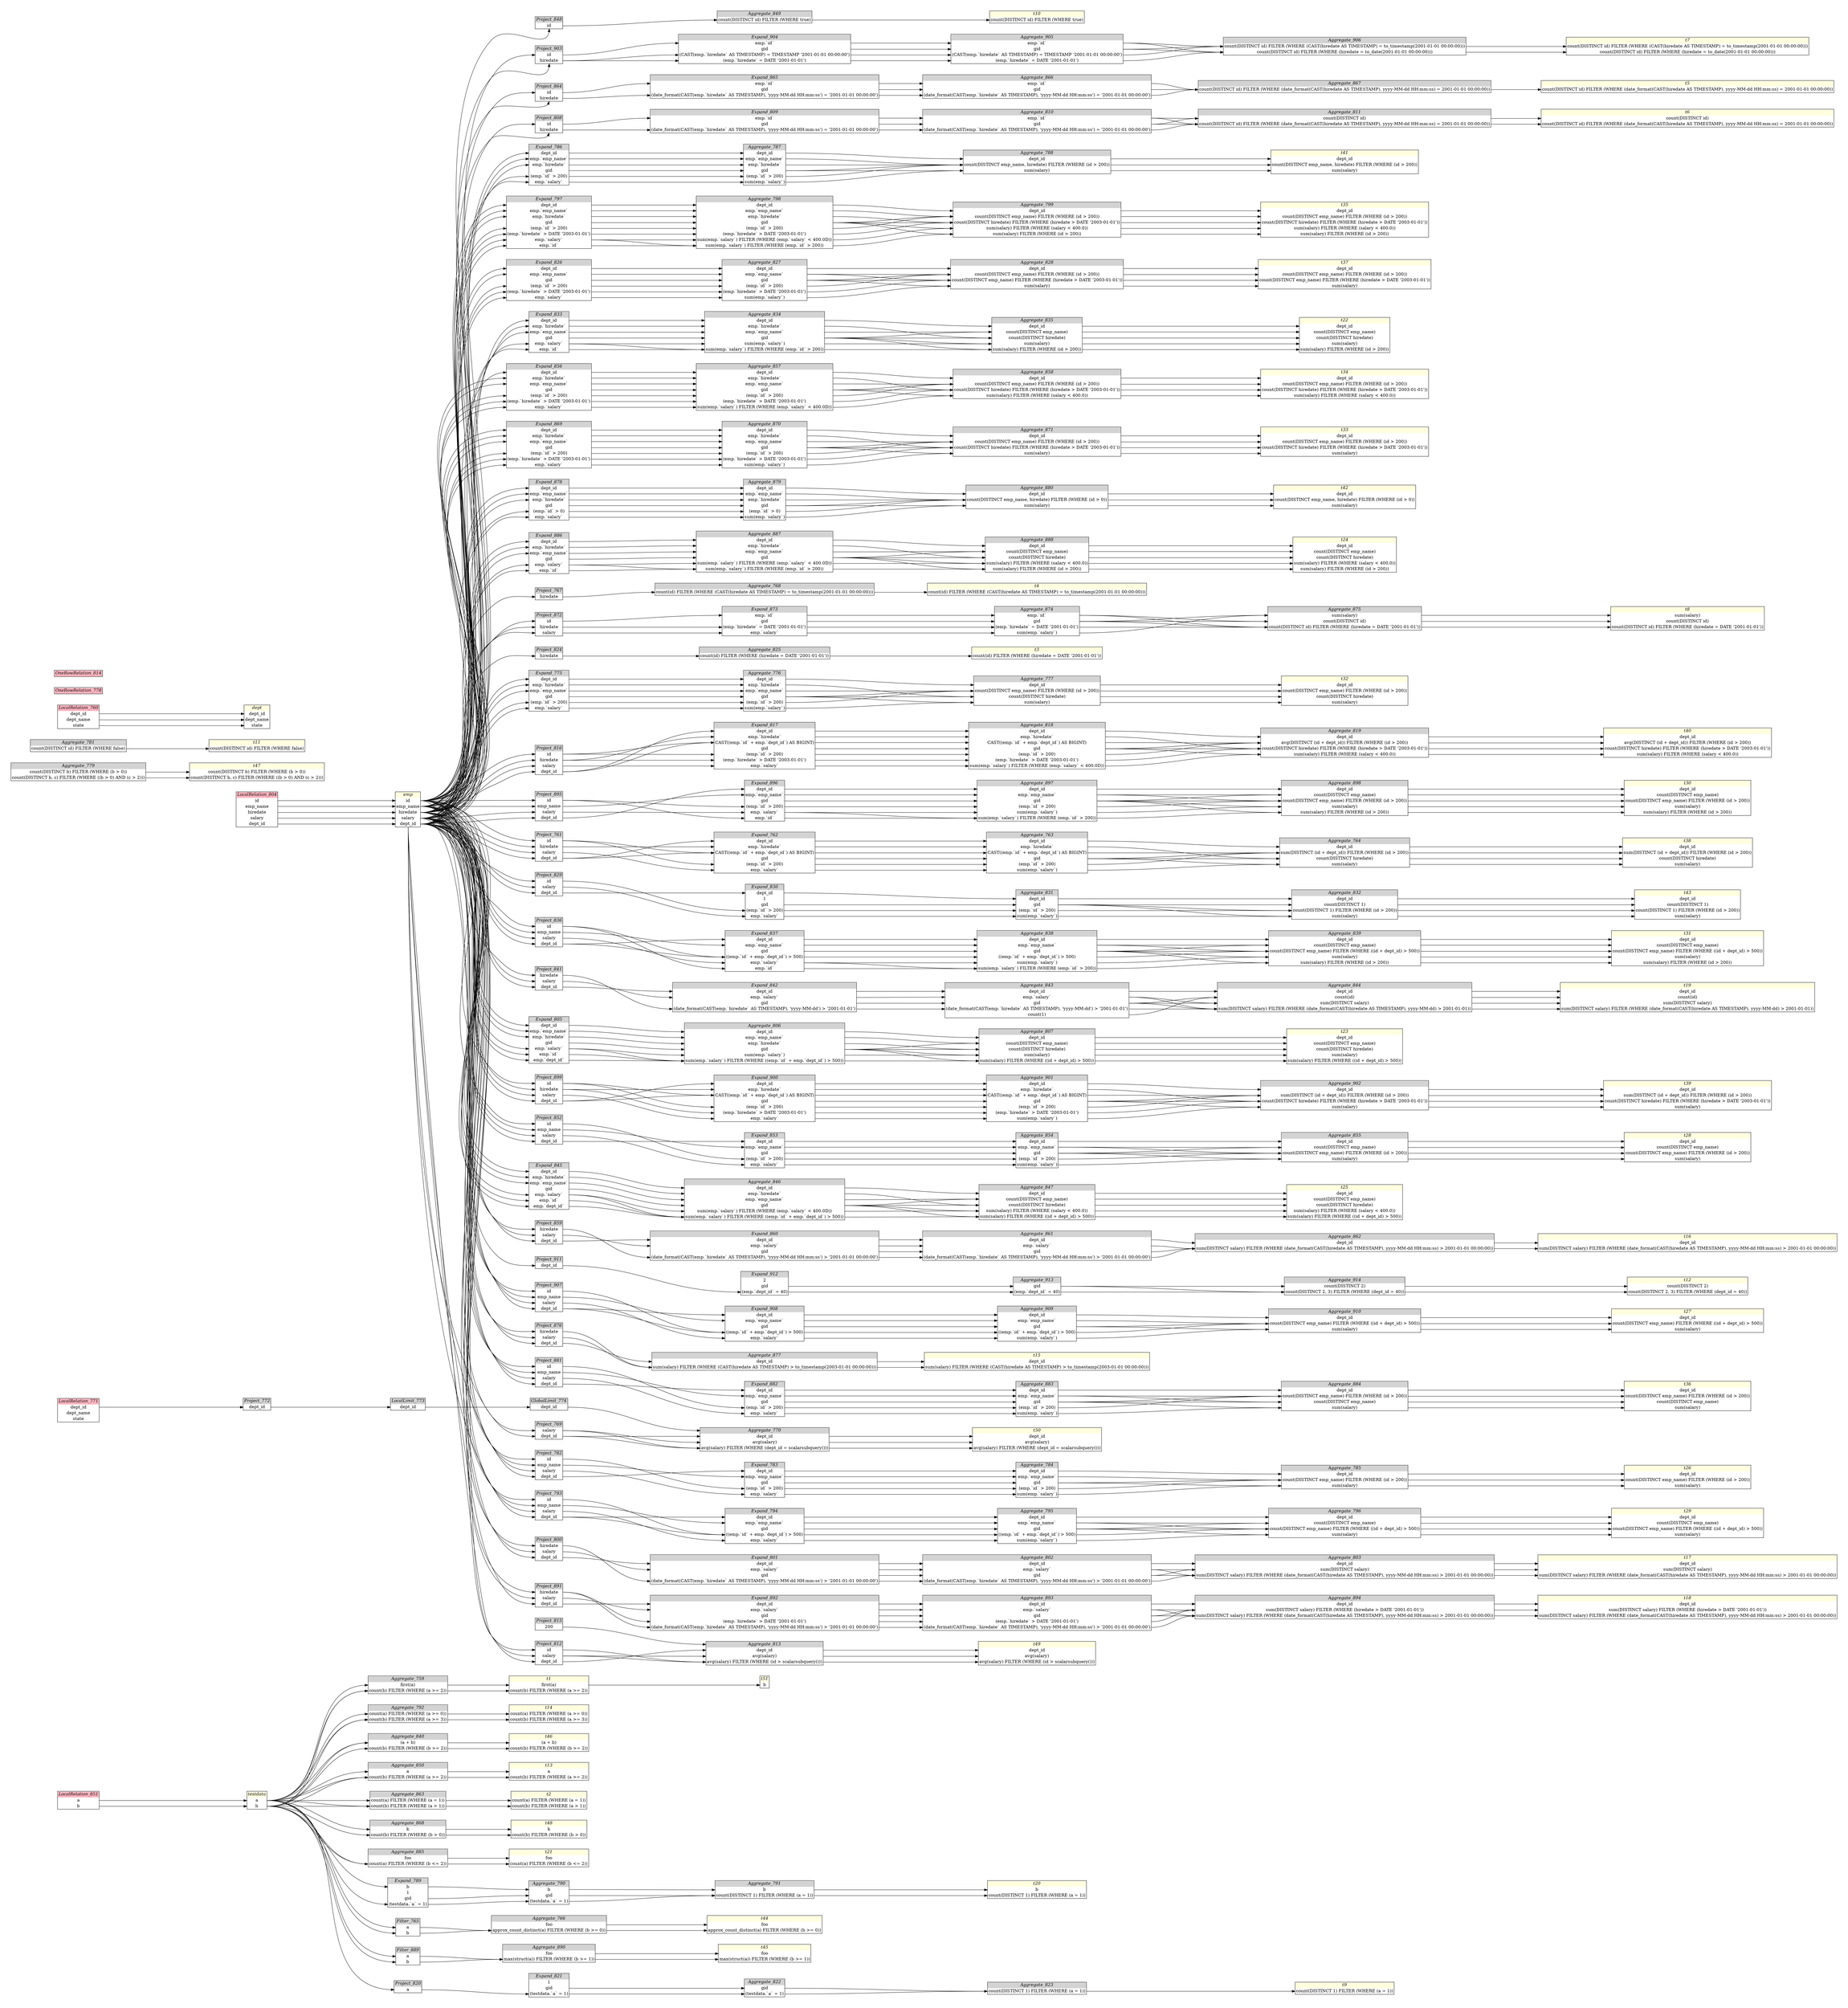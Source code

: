 // Automatically generated by SQLFlowTestSuite


digraph {
  graph [pad="0.5", nodesep="0.5", ranksep="2", fontname="Helvetica"];
  node [shape=plain]
  rankdir=LR;

  
"Aggregate_759" [label=<
<table border="1" cellborder="0" cellspacing="0">
  <tr><td bgcolor="lightgray" port="nodeName"><i>Aggregate_759</i></td></tr>
  <tr><td port="0">first(a)</td></tr>
<tr><td port="1">count(b) FILTER (WHERE (a &gt;= 2))</td></tr>
</table>>];
         

"Aggregate_763" [label=<
<table border="1" cellborder="0" cellspacing="0">
  <tr><td bgcolor="lightgray" port="nodeName"><i>Aggregate_763</i></td></tr>
  <tr><td port="0">dept_id</td></tr>
<tr><td port="1">emp.`hiredate`</td></tr>
<tr><td port="2">CAST((emp.`id` + emp.`dept_id`) AS BIGINT)</td></tr>
<tr><td port="3">gid</td></tr>
<tr><td port="4">(emp.`id` &gt; 200)</td></tr>
<tr><td port="5">sum(emp.`salary`)</td></tr>
</table>>];
         

"Aggregate_764" [label=<
<table border="1" cellborder="0" cellspacing="0">
  <tr><td bgcolor="lightgray" port="nodeName"><i>Aggregate_764</i></td></tr>
  <tr><td port="0">dept_id</td></tr>
<tr><td port="1">sum(DISTINCT (id + dept_id)) FILTER (WHERE (id &gt; 200))</td></tr>
<tr><td port="2">count(DISTINCT hiredate)</td></tr>
<tr><td port="3">sum(salary)</td></tr>
</table>>];
         

"Aggregate_766" [label=<
<table border="1" cellborder="0" cellspacing="0">
  <tr><td bgcolor="lightgray" port="nodeName"><i>Aggregate_766</i></td></tr>
  <tr><td port="0">foo</td></tr>
<tr><td port="1">approx_count_distinct(a) FILTER (WHERE (b &gt;= 0))</td></tr>
</table>>];
         

"Aggregate_768" [label=<
<table border="1" cellborder="0" cellspacing="0">
  <tr><td bgcolor="lightgray" port="nodeName"><i>Aggregate_768</i></td></tr>
  <tr><td port="0">count(id) FILTER (WHERE (CAST(hiredate AS TIMESTAMP) = to_timestamp(2001-01-01 00:00:00)))</td></tr>
</table>>];
         

"Aggregate_770" [label=<
<table border="1" cellborder="0" cellspacing="0">
  <tr><td bgcolor="lightgray" port="nodeName"><i>Aggregate_770</i></td></tr>
  <tr><td port="0">dept_id</td></tr>
<tr><td port="1">avg(salary)</td></tr>
<tr><td port="2">avg(salary) FILTER (WHERE (dept_id = scalarsubquery()))</td></tr>
</table>>];
         

"Aggregate_776" [label=<
<table border="1" cellborder="0" cellspacing="0">
  <tr><td bgcolor="lightgray" port="nodeName"><i>Aggregate_776</i></td></tr>
  <tr><td port="0">dept_id</td></tr>
<tr><td port="1">emp.`hiredate`</td></tr>
<tr><td port="2">emp.`emp_name`</td></tr>
<tr><td port="3">gid</td></tr>
<tr><td port="4">(emp.`id` &gt; 200)</td></tr>
<tr><td port="5">sum(emp.`salary`)</td></tr>
</table>>];
         

"Aggregate_777" [label=<
<table border="1" cellborder="0" cellspacing="0">
  <tr><td bgcolor="lightgray" port="nodeName"><i>Aggregate_777</i></td></tr>
  <tr><td port="0">dept_id</td></tr>
<tr><td port="1">count(DISTINCT emp_name) FILTER (WHERE (id &gt; 200))</td></tr>
<tr><td port="2">count(DISTINCT hiredate)</td></tr>
<tr><td port="3">sum(salary)</td></tr>
</table>>];
         

"Aggregate_779" [label=<
<table border="1" cellborder="0" cellspacing="0">
  <tr><td bgcolor="lightgray" port="nodeName"><i>Aggregate_779</i></td></tr>
  <tr><td port="0">count(DISTINCT b) FILTER (WHERE (b &gt; 0))</td></tr>
<tr><td port="1">count(DISTINCT b, c) FILTER (WHERE ((b &gt; 0) AND (c &gt; 2)))</td></tr>
</table>>];
         

"Aggregate_781" [label=<
<table border="1" cellborder="0" cellspacing="0">
  <tr><td bgcolor="lightgray" port="nodeName"><i>Aggregate_781</i></td></tr>
  <tr><td port="0">count(DISTINCT id) FILTER (WHERE false)</td></tr>
</table>>];
         

"Aggregate_784" [label=<
<table border="1" cellborder="0" cellspacing="0">
  <tr><td bgcolor="lightgray" port="nodeName"><i>Aggregate_784</i></td></tr>
  <tr><td port="0">dept_id</td></tr>
<tr><td port="1">emp.`emp_name`</td></tr>
<tr><td port="2">gid</td></tr>
<tr><td port="3">(emp.`id` &gt; 200)</td></tr>
<tr><td port="4">sum(emp.`salary`)</td></tr>
</table>>];
         

"Aggregate_785" [label=<
<table border="1" cellborder="0" cellspacing="0">
  <tr><td bgcolor="lightgray" port="nodeName"><i>Aggregate_785</i></td></tr>
  <tr><td port="0">dept_id</td></tr>
<tr><td port="1">count(DISTINCT emp_name) FILTER (WHERE (id &gt; 200))</td></tr>
<tr><td port="2">sum(salary)</td></tr>
</table>>];
         

"Aggregate_787" [label=<
<table border="1" cellborder="0" cellspacing="0">
  <tr><td bgcolor="lightgray" port="nodeName"><i>Aggregate_787</i></td></tr>
  <tr><td port="0">dept_id</td></tr>
<tr><td port="1">emp.`emp_name`</td></tr>
<tr><td port="2">emp.`hiredate`</td></tr>
<tr><td port="3">gid</td></tr>
<tr><td port="4">(emp.`id` &gt; 200)</td></tr>
<tr><td port="5">sum(emp.`salary`)</td></tr>
</table>>];
         

"Aggregate_788" [label=<
<table border="1" cellborder="0" cellspacing="0">
  <tr><td bgcolor="lightgray" port="nodeName"><i>Aggregate_788</i></td></tr>
  <tr><td port="0">dept_id</td></tr>
<tr><td port="1">count(DISTINCT emp_name, hiredate) FILTER (WHERE (id &gt; 200))</td></tr>
<tr><td port="2">sum(salary)</td></tr>
</table>>];
         

"Aggregate_790" [label=<
<table border="1" cellborder="0" cellspacing="0">
  <tr><td bgcolor="lightgray" port="nodeName"><i>Aggregate_790</i></td></tr>
  <tr><td port="0">b</td></tr>
<tr><td port="1">gid</td></tr>
<tr><td port="2">(testdata.`a` = 1)</td></tr>
</table>>];
         

"Aggregate_791" [label=<
<table border="1" cellborder="0" cellspacing="0">
  <tr><td bgcolor="lightgray" port="nodeName"><i>Aggregate_791</i></td></tr>
  <tr><td port="0">b</td></tr>
<tr><td port="1">count(DISTINCT 1) FILTER (WHERE (a = 1))</td></tr>
</table>>];
         

"Aggregate_792" [label=<
<table border="1" cellborder="0" cellspacing="0">
  <tr><td bgcolor="lightgray" port="nodeName"><i>Aggregate_792</i></td></tr>
  <tr><td port="0">count(a) FILTER (WHERE (a &gt;= 0))</td></tr>
<tr><td port="1">count(b) FILTER (WHERE (a &gt;= 3))</td></tr>
</table>>];
         

"Aggregate_795" [label=<
<table border="1" cellborder="0" cellspacing="0">
  <tr><td bgcolor="lightgray" port="nodeName"><i>Aggregate_795</i></td></tr>
  <tr><td port="0">dept_id</td></tr>
<tr><td port="1">emp.`emp_name`</td></tr>
<tr><td port="2">gid</td></tr>
<tr><td port="3">((emp.`id` + emp.`dept_id`) &gt; 500)</td></tr>
<tr><td port="4">sum(emp.`salary`)</td></tr>
</table>>];
         

"Aggregate_796" [label=<
<table border="1" cellborder="0" cellspacing="0">
  <tr><td bgcolor="lightgray" port="nodeName"><i>Aggregate_796</i></td></tr>
  <tr><td port="0">dept_id</td></tr>
<tr><td port="1">count(DISTINCT emp_name)</td></tr>
<tr><td port="2">count(DISTINCT emp_name) FILTER (WHERE ((id + dept_id) &gt; 500))</td></tr>
<tr><td port="3">sum(salary)</td></tr>
</table>>];
         

"Aggregate_798" [label=<
<table border="1" cellborder="0" cellspacing="0">
  <tr><td bgcolor="lightgray" port="nodeName"><i>Aggregate_798</i></td></tr>
  <tr><td port="0">dept_id</td></tr>
<tr><td port="1">emp.`emp_name`</td></tr>
<tr><td port="2">emp.`hiredate`</td></tr>
<tr><td port="3">gid</td></tr>
<tr><td port="4">(emp.`id` &gt; 200)</td></tr>
<tr><td port="5">(emp.`hiredate` &gt; DATE '2003-01-01')</td></tr>
<tr><td port="6">sum(emp.`salary`) FILTER (WHERE (emp.`salary` &lt; 400.0D))</td></tr>
<tr><td port="7">sum(emp.`salary`) FILTER (WHERE (emp.`id` &gt; 200))</td></tr>
</table>>];
         

"Aggregate_799" [label=<
<table border="1" cellborder="0" cellspacing="0">
  <tr><td bgcolor="lightgray" port="nodeName"><i>Aggregate_799</i></td></tr>
  <tr><td port="0">dept_id</td></tr>
<tr><td port="1">count(DISTINCT emp_name) FILTER (WHERE (id &gt; 200))</td></tr>
<tr><td port="2">count(DISTINCT hiredate) FILTER (WHERE (hiredate &gt; DATE '2003-01-01'))</td></tr>
<tr><td port="3">sum(salary) FILTER (WHERE (salary &lt; 400.0))</td></tr>
<tr><td port="4">sum(salary) FILTER (WHERE (id &gt; 200))</td></tr>
</table>>];
         

"Aggregate_802" [label=<
<table border="1" cellborder="0" cellspacing="0">
  <tr><td bgcolor="lightgray" port="nodeName"><i>Aggregate_802</i></td></tr>
  <tr><td port="0">dept_id</td></tr>
<tr><td port="1">emp.`salary`</td></tr>
<tr><td port="2">gid</td></tr>
<tr><td port="3">(date_format(CAST(emp.`hiredate` AS TIMESTAMP), 'yyyy-MM-dd HH:mm:ss') &gt; '2001-01-01 00:00:00')</td></tr>
</table>>];
         

"Aggregate_803" [label=<
<table border="1" cellborder="0" cellspacing="0">
  <tr><td bgcolor="lightgray" port="nodeName"><i>Aggregate_803</i></td></tr>
  <tr><td port="0">dept_id</td></tr>
<tr><td port="1">sum(DISTINCT salary)</td></tr>
<tr><td port="2">sum(DISTINCT salary) FILTER (WHERE (date_format(CAST(hiredate AS TIMESTAMP), yyyy-MM-dd HH:mm:ss) &gt; 2001-01-01 00:00:00))</td></tr>
</table>>];
         

"Aggregate_806" [label=<
<table border="1" cellborder="0" cellspacing="0">
  <tr><td bgcolor="lightgray" port="nodeName"><i>Aggregate_806</i></td></tr>
  <tr><td port="0">dept_id</td></tr>
<tr><td port="1">emp.`emp_name`</td></tr>
<tr><td port="2">emp.`hiredate`</td></tr>
<tr><td port="3">gid</td></tr>
<tr><td port="4">sum(emp.`salary`)</td></tr>
<tr><td port="5">sum(emp.`salary`) FILTER (WHERE ((emp.`id` + emp.`dept_id`) &gt; 500))</td></tr>
</table>>];
         

"Aggregate_807" [label=<
<table border="1" cellborder="0" cellspacing="0">
  <tr><td bgcolor="lightgray" port="nodeName"><i>Aggregate_807</i></td></tr>
  <tr><td port="0">dept_id</td></tr>
<tr><td port="1">count(DISTINCT emp_name)</td></tr>
<tr><td port="2">count(DISTINCT hiredate)</td></tr>
<tr><td port="3">sum(salary)</td></tr>
<tr><td port="4">sum(salary) FILTER (WHERE ((id + dept_id) &gt; 500))</td></tr>
</table>>];
         

"Aggregate_810" [label=<
<table border="1" cellborder="0" cellspacing="0">
  <tr><td bgcolor="lightgray" port="nodeName"><i>Aggregate_810</i></td></tr>
  <tr><td port="0">emp.`id`</td></tr>
<tr><td port="1">gid</td></tr>
<tr><td port="2">(date_format(CAST(emp.`hiredate` AS TIMESTAMP), 'yyyy-MM-dd HH:mm:ss') = '2001-01-01 00:00:00')</td></tr>
</table>>];
         

"Aggregate_811" [label=<
<table border="1" cellborder="0" cellspacing="0">
  <tr><td bgcolor="lightgray" port="nodeName"><i>Aggregate_811</i></td></tr>
  <tr><td port="0">count(DISTINCT id)</td></tr>
<tr><td port="1">count(DISTINCT id) FILTER (WHERE (date_format(CAST(hiredate AS TIMESTAMP), yyyy-MM-dd HH:mm:ss) = 2001-01-01 00:00:00))</td></tr>
</table>>];
         

"Aggregate_813" [label=<
<table border="1" cellborder="0" cellspacing="0">
  <tr><td bgcolor="lightgray" port="nodeName"><i>Aggregate_813</i></td></tr>
  <tr><td port="0">dept_id</td></tr>
<tr><td port="1">avg(salary)</td></tr>
<tr><td port="2">avg(salary) FILTER (WHERE (id &gt; scalarsubquery()))</td></tr>
</table>>];
         

"Aggregate_818" [label=<
<table border="1" cellborder="0" cellspacing="0">
  <tr><td bgcolor="lightgray" port="nodeName"><i>Aggregate_818</i></td></tr>
  <tr><td port="0">dept_id</td></tr>
<tr><td port="1">emp.`hiredate`</td></tr>
<tr><td port="2">CAST((emp.`id` + emp.`dept_id`) AS BIGINT)</td></tr>
<tr><td port="3">gid</td></tr>
<tr><td port="4">(emp.`id` &gt; 200)</td></tr>
<tr><td port="5">(emp.`hiredate` &gt; DATE '2003-01-01')</td></tr>
<tr><td port="6">sum(emp.`salary`) FILTER (WHERE (emp.`salary` &lt; 400.0D))</td></tr>
</table>>];
         

"Aggregate_819" [label=<
<table border="1" cellborder="0" cellspacing="0">
  <tr><td bgcolor="lightgray" port="nodeName"><i>Aggregate_819</i></td></tr>
  <tr><td port="0">dept_id</td></tr>
<tr><td port="1">avg(DISTINCT (id + dept_id)) FILTER (WHERE (id &gt; 200))</td></tr>
<tr><td port="2">count(DISTINCT hiredate) FILTER (WHERE (hiredate &gt; DATE '2003-01-01'))</td></tr>
<tr><td port="3">sum(salary) FILTER (WHERE (salary &lt; 400.0))</td></tr>
</table>>];
         

"Aggregate_822" [label=<
<table border="1" cellborder="0" cellspacing="0">
  <tr><td bgcolor="lightgray" port="nodeName"><i>Aggregate_822</i></td></tr>
  <tr><td port="0">gid</td></tr>
<tr><td port="1">(testdata.`a` = 1)</td></tr>
</table>>];
         

"Aggregate_823" [label=<
<table border="1" cellborder="0" cellspacing="0">
  <tr><td bgcolor="lightgray" port="nodeName"><i>Aggregate_823</i></td></tr>
  <tr><td port="0">count(DISTINCT 1) FILTER (WHERE (a = 1))</td></tr>
</table>>];
         

"Aggregate_825" [label=<
<table border="1" cellborder="0" cellspacing="0">
  <tr><td bgcolor="lightgray" port="nodeName"><i>Aggregate_825</i></td></tr>
  <tr><td port="0">count(id) FILTER (WHERE (hiredate = DATE '2001-01-01'))</td></tr>
</table>>];
         

"Aggregate_827" [label=<
<table border="1" cellborder="0" cellspacing="0">
  <tr><td bgcolor="lightgray" port="nodeName"><i>Aggregate_827</i></td></tr>
  <tr><td port="0">dept_id</td></tr>
<tr><td port="1">emp.`emp_name`</td></tr>
<tr><td port="2">gid</td></tr>
<tr><td port="3">(emp.`id` &gt; 200)</td></tr>
<tr><td port="4">(emp.`hiredate` &gt; DATE '2003-01-01')</td></tr>
<tr><td port="5">sum(emp.`salary`)</td></tr>
</table>>];
         

"Aggregate_828" [label=<
<table border="1" cellborder="0" cellspacing="0">
  <tr><td bgcolor="lightgray" port="nodeName"><i>Aggregate_828</i></td></tr>
  <tr><td port="0">dept_id</td></tr>
<tr><td port="1">count(DISTINCT emp_name) FILTER (WHERE (id &gt; 200))</td></tr>
<tr><td port="2">count(DISTINCT emp_name) FILTER (WHERE (hiredate &gt; DATE '2003-01-01'))</td></tr>
<tr><td port="3">sum(salary)</td></tr>
</table>>];
         

"Aggregate_831" [label=<
<table border="1" cellborder="0" cellspacing="0">
  <tr><td bgcolor="lightgray" port="nodeName"><i>Aggregate_831</i></td></tr>
  <tr><td port="0">dept_id</td></tr>
<tr><td port="1">gid</td></tr>
<tr><td port="2">(emp.`id` &gt; 200)</td></tr>
<tr><td port="3">sum(emp.`salary`)</td></tr>
</table>>];
         

"Aggregate_832" [label=<
<table border="1" cellborder="0" cellspacing="0">
  <tr><td bgcolor="lightgray" port="nodeName"><i>Aggregate_832</i></td></tr>
  <tr><td port="0">dept_id</td></tr>
<tr><td port="1">count(DISTINCT 1)</td></tr>
<tr><td port="2">count(DISTINCT 1) FILTER (WHERE (id &gt; 200))</td></tr>
<tr><td port="3">sum(salary)</td></tr>
</table>>];
         

"Aggregate_834" [label=<
<table border="1" cellborder="0" cellspacing="0">
  <tr><td bgcolor="lightgray" port="nodeName"><i>Aggregate_834</i></td></tr>
  <tr><td port="0">dept_id</td></tr>
<tr><td port="1">emp.`hiredate`</td></tr>
<tr><td port="2">emp.`emp_name`</td></tr>
<tr><td port="3">gid</td></tr>
<tr><td port="4">sum(emp.`salary`)</td></tr>
<tr><td port="5">sum(emp.`salary`) FILTER (WHERE (emp.`id` &gt; 200))</td></tr>
</table>>];
         

"Aggregate_835" [label=<
<table border="1" cellborder="0" cellspacing="0">
  <tr><td bgcolor="lightgray" port="nodeName"><i>Aggregate_835</i></td></tr>
  <tr><td port="0">dept_id</td></tr>
<tr><td port="1">count(DISTINCT emp_name)</td></tr>
<tr><td port="2">count(DISTINCT hiredate)</td></tr>
<tr><td port="3">sum(salary)</td></tr>
<tr><td port="4">sum(salary) FILTER (WHERE (id &gt; 200))</td></tr>
</table>>];
         

"Aggregate_838" [label=<
<table border="1" cellborder="0" cellspacing="0">
  <tr><td bgcolor="lightgray" port="nodeName"><i>Aggregate_838</i></td></tr>
  <tr><td port="0">dept_id</td></tr>
<tr><td port="1">emp.`emp_name`</td></tr>
<tr><td port="2">gid</td></tr>
<tr><td port="3">((emp.`id` + emp.`dept_id`) &gt; 500)</td></tr>
<tr><td port="4">sum(emp.`salary`)</td></tr>
<tr><td port="5">sum(emp.`salary`) FILTER (WHERE (emp.`id` &gt; 200))</td></tr>
</table>>];
         

"Aggregate_839" [label=<
<table border="1" cellborder="0" cellspacing="0">
  <tr><td bgcolor="lightgray" port="nodeName"><i>Aggregate_839</i></td></tr>
  <tr><td port="0">dept_id</td></tr>
<tr><td port="1">count(DISTINCT emp_name)</td></tr>
<tr><td port="2">count(DISTINCT emp_name) FILTER (WHERE ((id + dept_id) &gt; 500))</td></tr>
<tr><td port="3">sum(salary)</td></tr>
<tr><td port="4">sum(salary) FILTER (WHERE (id &gt; 200))</td></tr>
</table>>];
         

"Aggregate_840" [label=<
<table border="1" cellborder="0" cellspacing="0">
  <tr><td bgcolor="lightgray" port="nodeName"><i>Aggregate_840</i></td></tr>
  <tr><td port="0">(a + b)</td></tr>
<tr><td port="1">count(b) FILTER (WHERE (b &gt;= 2))</td></tr>
</table>>];
         

"Aggregate_843" [label=<
<table border="1" cellborder="0" cellspacing="0">
  <tr><td bgcolor="lightgray" port="nodeName"><i>Aggregate_843</i></td></tr>
  <tr><td port="0">dept_id</td></tr>
<tr><td port="1">emp.`salary`</td></tr>
<tr><td port="2">gid</td></tr>
<tr><td port="3">(date_format(CAST(emp.`hiredate` AS TIMESTAMP), 'yyyy-MM-dd') &gt; '2001-01-01')</td></tr>
<tr><td port="4">count(1)</td></tr>
</table>>];
         

"Aggregate_844" [label=<
<table border="1" cellborder="0" cellspacing="0">
  <tr><td bgcolor="lightgray" port="nodeName"><i>Aggregate_844</i></td></tr>
  <tr><td port="0">dept_id</td></tr>
<tr><td port="1">count(id)</td></tr>
<tr><td port="2">sum(DISTINCT salary)</td></tr>
<tr><td port="3">sum(DISTINCT salary) FILTER (WHERE (date_format(CAST(hiredate AS TIMESTAMP), yyyy-MM-dd) &gt; 2001-01-01))</td></tr>
</table>>];
         

"Aggregate_846" [label=<
<table border="1" cellborder="0" cellspacing="0">
  <tr><td bgcolor="lightgray" port="nodeName"><i>Aggregate_846</i></td></tr>
  <tr><td port="0">dept_id</td></tr>
<tr><td port="1">emp.`hiredate`</td></tr>
<tr><td port="2">emp.`emp_name`</td></tr>
<tr><td port="3">gid</td></tr>
<tr><td port="4">sum(emp.`salary`) FILTER (WHERE (emp.`salary` &lt; 400.0D))</td></tr>
<tr><td port="5">sum(emp.`salary`) FILTER (WHERE ((emp.`id` + emp.`dept_id`) &gt; 500))</td></tr>
</table>>];
         

"Aggregate_847" [label=<
<table border="1" cellborder="0" cellspacing="0">
  <tr><td bgcolor="lightgray" port="nodeName"><i>Aggregate_847</i></td></tr>
  <tr><td port="0">dept_id</td></tr>
<tr><td port="1">count(DISTINCT emp_name)</td></tr>
<tr><td port="2">count(DISTINCT hiredate)</td></tr>
<tr><td port="3">sum(salary) FILTER (WHERE (salary &lt; 400.0))</td></tr>
<tr><td port="4">sum(salary) FILTER (WHERE ((id + dept_id) &gt; 500))</td></tr>
</table>>];
         

"Aggregate_849" [label=<
<table border="1" cellborder="0" cellspacing="0">
  <tr><td bgcolor="lightgray" port="nodeName"><i>Aggregate_849</i></td></tr>
  <tr><td port="0">count(DISTINCT id) FILTER (WHERE true)</td></tr>
</table>>];
         

"Aggregate_850" [label=<
<table border="1" cellborder="0" cellspacing="0">
  <tr><td bgcolor="lightgray" port="nodeName"><i>Aggregate_850</i></td></tr>
  <tr><td port="0">a</td></tr>
<tr><td port="1">count(b) FILTER (WHERE (a &gt;= 2))</td></tr>
</table>>];
         

"Aggregate_854" [label=<
<table border="1" cellborder="0" cellspacing="0">
  <tr><td bgcolor="lightgray" port="nodeName"><i>Aggregate_854</i></td></tr>
  <tr><td port="0">dept_id</td></tr>
<tr><td port="1">emp.`emp_name`</td></tr>
<tr><td port="2">gid</td></tr>
<tr><td port="3">(emp.`id` &gt; 200)</td></tr>
<tr><td port="4">sum(emp.`salary`)</td></tr>
</table>>];
         

"Aggregate_855" [label=<
<table border="1" cellborder="0" cellspacing="0">
  <tr><td bgcolor="lightgray" port="nodeName"><i>Aggregate_855</i></td></tr>
  <tr><td port="0">dept_id</td></tr>
<tr><td port="1">count(DISTINCT emp_name)</td></tr>
<tr><td port="2">count(DISTINCT emp_name) FILTER (WHERE (id &gt; 200))</td></tr>
<tr><td port="3">sum(salary)</td></tr>
</table>>];
         

"Aggregate_857" [label=<
<table border="1" cellborder="0" cellspacing="0">
  <tr><td bgcolor="lightgray" port="nodeName"><i>Aggregate_857</i></td></tr>
  <tr><td port="0">dept_id</td></tr>
<tr><td port="1">emp.`hiredate`</td></tr>
<tr><td port="2">emp.`emp_name`</td></tr>
<tr><td port="3">gid</td></tr>
<tr><td port="4">(emp.`id` &gt; 200)</td></tr>
<tr><td port="5">(emp.`hiredate` &gt; DATE '2003-01-01')</td></tr>
<tr><td port="6">sum(emp.`salary`) FILTER (WHERE (emp.`salary` &lt; 400.0D))</td></tr>
</table>>];
         

"Aggregate_858" [label=<
<table border="1" cellborder="0" cellspacing="0">
  <tr><td bgcolor="lightgray" port="nodeName"><i>Aggregate_858</i></td></tr>
  <tr><td port="0">dept_id</td></tr>
<tr><td port="1">count(DISTINCT emp_name) FILTER (WHERE (id &gt; 200))</td></tr>
<tr><td port="2">count(DISTINCT hiredate) FILTER (WHERE (hiredate &gt; DATE '2003-01-01'))</td></tr>
<tr><td port="3">sum(salary) FILTER (WHERE (salary &lt; 400.0))</td></tr>
</table>>];
         

"Aggregate_861" [label=<
<table border="1" cellborder="0" cellspacing="0">
  <tr><td bgcolor="lightgray" port="nodeName"><i>Aggregate_861</i></td></tr>
  <tr><td port="0">dept_id</td></tr>
<tr><td port="1">emp.`salary`</td></tr>
<tr><td port="2">gid</td></tr>
<tr><td port="3">(date_format(CAST(emp.`hiredate` AS TIMESTAMP), 'yyyy-MM-dd HH:mm:ss') &gt; '2001-01-01 00:00:00')</td></tr>
</table>>];
         

"Aggregate_862" [label=<
<table border="1" cellborder="0" cellspacing="0">
  <tr><td bgcolor="lightgray" port="nodeName"><i>Aggregate_862</i></td></tr>
  <tr><td port="0">dept_id</td></tr>
<tr><td port="1">sum(DISTINCT salary) FILTER (WHERE (date_format(CAST(hiredate AS TIMESTAMP), yyyy-MM-dd HH:mm:ss) &gt; 2001-01-01 00:00:00))</td></tr>
</table>>];
         

"Aggregate_863" [label=<
<table border="1" cellborder="0" cellspacing="0">
  <tr><td bgcolor="lightgray" port="nodeName"><i>Aggregate_863</i></td></tr>
  <tr><td port="0">count(a) FILTER (WHERE (a = 1))</td></tr>
<tr><td port="1">count(b) FILTER (WHERE (a &gt; 1))</td></tr>
</table>>];
         

"Aggregate_866" [label=<
<table border="1" cellborder="0" cellspacing="0">
  <tr><td bgcolor="lightgray" port="nodeName"><i>Aggregate_866</i></td></tr>
  <tr><td port="0">emp.`id`</td></tr>
<tr><td port="1">gid</td></tr>
<tr><td port="2">(date_format(CAST(emp.`hiredate` AS TIMESTAMP), 'yyyy-MM-dd HH:mm:ss') = '2001-01-01 00:00:00')</td></tr>
</table>>];
         

"Aggregate_867" [label=<
<table border="1" cellborder="0" cellspacing="0">
  <tr><td bgcolor="lightgray" port="nodeName"><i>Aggregate_867</i></td></tr>
  <tr><td port="0">count(DISTINCT id) FILTER (WHERE (date_format(CAST(hiredate AS TIMESTAMP), yyyy-MM-dd HH:mm:ss) = 2001-01-01 00:00:00))</td></tr>
</table>>];
         

"Aggregate_868" [label=<
<table border="1" cellborder="0" cellspacing="0">
  <tr><td bgcolor="lightgray" port="nodeName"><i>Aggregate_868</i></td></tr>
  <tr><td port="0">k</td></tr>
<tr><td port="1">count(b) FILTER (WHERE (b &gt; 0))</td></tr>
</table>>];
         

"Aggregate_870" [label=<
<table border="1" cellborder="0" cellspacing="0">
  <tr><td bgcolor="lightgray" port="nodeName"><i>Aggregate_870</i></td></tr>
  <tr><td port="0">dept_id</td></tr>
<tr><td port="1">emp.`hiredate`</td></tr>
<tr><td port="2">emp.`emp_name`</td></tr>
<tr><td port="3">gid</td></tr>
<tr><td port="4">(emp.`id` &gt; 200)</td></tr>
<tr><td port="5">(emp.`hiredate` &gt; DATE '2003-01-01')</td></tr>
<tr><td port="6">sum(emp.`salary`)</td></tr>
</table>>];
         

"Aggregate_871" [label=<
<table border="1" cellborder="0" cellspacing="0">
  <tr><td bgcolor="lightgray" port="nodeName"><i>Aggregate_871</i></td></tr>
  <tr><td port="0">dept_id</td></tr>
<tr><td port="1">count(DISTINCT emp_name) FILTER (WHERE (id &gt; 200))</td></tr>
<tr><td port="2">count(DISTINCT hiredate) FILTER (WHERE (hiredate &gt; DATE '2003-01-01'))</td></tr>
<tr><td port="3">sum(salary)</td></tr>
</table>>];
         

"Aggregate_874" [label=<
<table border="1" cellborder="0" cellspacing="0">
  <tr><td bgcolor="lightgray" port="nodeName"><i>Aggregate_874</i></td></tr>
  <tr><td port="0">emp.`id`</td></tr>
<tr><td port="1">gid</td></tr>
<tr><td port="2">(emp.`hiredate` = DATE '2001-01-01')</td></tr>
<tr><td port="3">sum(emp.`salary`)</td></tr>
</table>>];
         

"Aggregate_875" [label=<
<table border="1" cellborder="0" cellspacing="0">
  <tr><td bgcolor="lightgray" port="nodeName"><i>Aggregate_875</i></td></tr>
  <tr><td port="0">sum(salary)</td></tr>
<tr><td port="1">count(DISTINCT id)</td></tr>
<tr><td port="2">count(DISTINCT id) FILTER (WHERE (hiredate = DATE '2001-01-01'))</td></tr>
</table>>];
         

"Aggregate_877" [label=<
<table border="1" cellborder="0" cellspacing="0">
  <tr><td bgcolor="lightgray" port="nodeName"><i>Aggregate_877</i></td></tr>
  <tr><td port="0">dept_id</td></tr>
<tr><td port="1">sum(salary) FILTER (WHERE (CAST(hiredate AS TIMESTAMP) &gt; to_timestamp(2003-01-01 00:00:00)))</td></tr>
</table>>];
         

"Aggregate_879" [label=<
<table border="1" cellborder="0" cellspacing="0">
  <tr><td bgcolor="lightgray" port="nodeName"><i>Aggregate_879</i></td></tr>
  <tr><td port="0">dept_id</td></tr>
<tr><td port="1">emp.`emp_name`</td></tr>
<tr><td port="2">emp.`hiredate`</td></tr>
<tr><td port="3">gid</td></tr>
<tr><td port="4">(emp.`id` &gt; 0)</td></tr>
<tr><td port="5">sum(emp.`salary`)</td></tr>
</table>>];
         

"Aggregate_880" [label=<
<table border="1" cellborder="0" cellspacing="0">
  <tr><td bgcolor="lightgray" port="nodeName"><i>Aggregate_880</i></td></tr>
  <tr><td port="0">dept_id</td></tr>
<tr><td port="1">count(DISTINCT emp_name, hiredate) FILTER (WHERE (id &gt; 0))</td></tr>
<tr><td port="2">sum(salary)</td></tr>
</table>>];
         

"Aggregate_883" [label=<
<table border="1" cellborder="0" cellspacing="0">
  <tr><td bgcolor="lightgray" port="nodeName"><i>Aggregate_883</i></td></tr>
  <tr><td port="0">dept_id</td></tr>
<tr><td port="1">emp.`emp_name`</td></tr>
<tr><td port="2">gid</td></tr>
<tr><td port="3">(emp.`id` &gt; 200)</td></tr>
<tr><td port="4">sum(emp.`salary`)</td></tr>
</table>>];
         

"Aggregate_884" [label=<
<table border="1" cellborder="0" cellspacing="0">
  <tr><td bgcolor="lightgray" port="nodeName"><i>Aggregate_884</i></td></tr>
  <tr><td port="0">dept_id</td></tr>
<tr><td port="1">count(DISTINCT emp_name) FILTER (WHERE (id &gt; 200))</td></tr>
<tr><td port="2">count(DISTINCT emp_name)</td></tr>
<tr><td port="3">sum(salary)</td></tr>
</table>>];
         

"Aggregate_885" [label=<
<table border="1" cellborder="0" cellspacing="0">
  <tr><td bgcolor="lightgray" port="nodeName"><i>Aggregate_885</i></td></tr>
  <tr><td port="0">foo</td></tr>
<tr><td port="1">count(a) FILTER (WHERE (b &lt;= 2))</td></tr>
</table>>];
         

"Aggregate_887" [label=<
<table border="1" cellborder="0" cellspacing="0">
  <tr><td bgcolor="lightgray" port="nodeName"><i>Aggregate_887</i></td></tr>
  <tr><td port="0">dept_id</td></tr>
<tr><td port="1">emp.`hiredate`</td></tr>
<tr><td port="2">emp.`emp_name`</td></tr>
<tr><td port="3">gid</td></tr>
<tr><td port="4">sum(emp.`salary`) FILTER (WHERE (emp.`salary` &lt; 400.0D))</td></tr>
<tr><td port="5">sum(emp.`salary`) FILTER (WHERE (emp.`id` &gt; 200))</td></tr>
</table>>];
         

"Aggregate_888" [label=<
<table border="1" cellborder="0" cellspacing="0">
  <tr><td bgcolor="lightgray" port="nodeName"><i>Aggregate_888</i></td></tr>
  <tr><td port="0">dept_id</td></tr>
<tr><td port="1">count(DISTINCT emp_name)</td></tr>
<tr><td port="2">count(DISTINCT hiredate)</td></tr>
<tr><td port="3">sum(salary) FILTER (WHERE (salary &lt; 400.0))</td></tr>
<tr><td port="4">sum(salary) FILTER (WHERE (id &gt; 200))</td></tr>
</table>>];
         

"Aggregate_890" [label=<
<table border="1" cellborder="0" cellspacing="0">
  <tr><td bgcolor="lightgray" port="nodeName"><i>Aggregate_890</i></td></tr>
  <tr><td port="0">foo</td></tr>
<tr><td port="1">max(struct(a)) FILTER (WHERE (b &gt;= 1))</td></tr>
</table>>];
         

"Aggregate_893" [label=<
<table border="1" cellborder="0" cellspacing="0">
  <tr><td bgcolor="lightgray" port="nodeName"><i>Aggregate_893</i></td></tr>
  <tr><td port="0">dept_id</td></tr>
<tr><td port="1">emp.`salary`</td></tr>
<tr><td port="2">gid</td></tr>
<tr><td port="3">(emp.`hiredate` &gt; DATE '2001-01-01')</td></tr>
<tr><td port="4">(date_format(CAST(emp.`hiredate` AS TIMESTAMP), 'yyyy-MM-dd HH:mm:ss') &gt; '2001-01-01 00:00:00')</td></tr>
</table>>];
         

"Aggregate_894" [label=<
<table border="1" cellborder="0" cellspacing="0">
  <tr><td bgcolor="lightgray" port="nodeName"><i>Aggregate_894</i></td></tr>
  <tr><td port="0">dept_id</td></tr>
<tr><td port="1">sum(DISTINCT salary) FILTER (WHERE (hiredate &gt; DATE '2001-01-01'))</td></tr>
<tr><td port="2">sum(DISTINCT salary) FILTER (WHERE (date_format(CAST(hiredate AS TIMESTAMP), yyyy-MM-dd HH:mm:ss) &gt; 2001-01-01 00:00:00))</td></tr>
</table>>];
         

"Aggregate_897" [label=<
<table border="1" cellborder="0" cellspacing="0">
  <tr><td bgcolor="lightgray" port="nodeName"><i>Aggregate_897</i></td></tr>
  <tr><td port="0">dept_id</td></tr>
<tr><td port="1">emp.`emp_name`</td></tr>
<tr><td port="2">gid</td></tr>
<tr><td port="3">(emp.`id` &gt; 200)</td></tr>
<tr><td port="4">sum(emp.`salary`)</td></tr>
<tr><td port="5">sum(emp.`salary`) FILTER (WHERE (emp.`id` &gt; 200))</td></tr>
</table>>];
         

"Aggregate_898" [label=<
<table border="1" cellborder="0" cellspacing="0">
  <tr><td bgcolor="lightgray" port="nodeName"><i>Aggregate_898</i></td></tr>
  <tr><td port="0">dept_id</td></tr>
<tr><td port="1">count(DISTINCT emp_name)</td></tr>
<tr><td port="2">count(DISTINCT emp_name) FILTER (WHERE (id &gt; 200))</td></tr>
<tr><td port="3">sum(salary)</td></tr>
<tr><td port="4">sum(salary) FILTER (WHERE (id &gt; 200))</td></tr>
</table>>];
         

"Aggregate_901" [label=<
<table border="1" cellborder="0" cellspacing="0">
  <tr><td bgcolor="lightgray" port="nodeName"><i>Aggregate_901</i></td></tr>
  <tr><td port="0">dept_id</td></tr>
<tr><td port="1">emp.`hiredate`</td></tr>
<tr><td port="2">CAST((emp.`id` + emp.`dept_id`) AS BIGINT)</td></tr>
<tr><td port="3">gid</td></tr>
<tr><td port="4">(emp.`id` &gt; 200)</td></tr>
<tr><td port="5">(emp.`hiredate` &gt; DATE '2003-01-01')</td></tr>
<tr><td port="6">sum(emp.`salary`)</td></tr>
</table>>];
         

"Aggregate_902" [label=<
<table border="1" cellborder="0" cellspacing="0">
  <tr><td bgcolor="lightgray" port="nodeName"><i>Aggregate_902</i></td></tr>
  <tr><td port="0">dept_id</td></tr>
<tr><td port="1">sum(DISTINCT (id + dept_id)) FILTER (WHERE (id &gt; 200))</td></tr>
<tr><td port="2">count(DISTINCT hiredate) FILTER (WHERE (hiredate &gt; DATE '2003-01-01'))</td></tr>
<tr><td port="3">sum(salary)</td></tr>
</table>>];
         

"Aggregate_905" [label=<
<table border="1" cellborder="0" cellspacing="0">
  <tr><td bgcolor="lightgray" port="nodeName"><i>Aggregate_905</i></td></tr>
  <tr><td port="0">emp.`id`</td></tr>
<tr><td port="1">gid</td></tr>
<tr><td port="2">(CAST(emp.`hiredate` AS TIMESTAMP) = TIMESTAMP '2001-01-01 00:00:00')</td></tr>
<tr><td port="3">(emp.`hiredate` = DATE '2001-01-01')</td></tr>
</table>>];
         

"Aggregate_906" [label=<
<table border="1" cellborder="0" cellspacing="0">
  <tr><td bgcolor="lightgray" port="nodeName"><i>Aggregate_906</i></td></tr>
  <tr><td port="0">count(DISTINCT id) FILTER (WHERE (CAST(hiredate AS TIMESTAMP) = to_timestamp(2001-01-01 00:00:00)))</td></tr>
<tr><td port="1">count(DISTINCT id) FILTER (WHERE (hiredate = to_date(2001-01-01 00:00:00)))</td></tr>
</table>>];
         

"Aggregate_909" [label=<
<table border="1" cellborder="0" cellspacing="0">
  <tr><td bgcolor="lightgray" port="nodeName"><i>Aggregate_909</i></td></tr>
  <tr><td port="0">dept_id</td></tr>
<tr><td port="1">emp.`emp_name`</td></tr>
<tr><td port="2">gid</td></tr>
<tr><td port="3">((emp.`id` + emp.`dept_id`) &gt; 500)</td></tr>
<tr><td port="4">sum(emp.`salary`)</td></tr>
</table>>];
         

"Aggregate_910" [label=<
<table border="1" cellborder="0" cellspacing="0">
  <tr><td bgcolor="lightgray" port="nodeName"><i>Aggregate_910</i></td></tr>
  <tr><td port="0">dept_id</td></tr>
<tr><td port="1">count(DISTINCT emp_name) FILTER (WHERE ((id + dept_id) &gt; 500))</td></tr>
<tr><td port="2">sum(salary)</td></tr>
</table>>];
         

"Aggregate_913" [label=<
<table border="1" cellborder="0" cellspacing="0">
  <tr><td bgcolor="lightgray" port="nodeName"><i>Aggregate_913</i></td></tr>
  <tr><td port="0">gid</td></tr>
<tr><td port="1">(emp.`dept_id` = 40)</td></tr>
</table>>];
         

"Aggregate_914" [label=<
<table border="1" cellborder="0" cellspacing="0">
  <tr><td bgcolor="lightgray" port="nodeName"><i>Aggregate_914</i></td></tr>
  <tr><td port="0">count(DISTINCT 2)</td></tr>
<tr><td port="1">count(DISTINCT 2, 3) FILTER (WHERE (dept_id = 40))</td></tr>
</table>>];
         

"Expand_762" [label=<
<table border="1" cellborder="0" cellspacing="0">
  <tr><td bgcolor="lightgray" port="nodeName"><i>Expand_762</i></td></tr>
  <tr><td port="0">dept_id</td></tr>
<tr><td port="1">emp.`hiredate`</td></tr>
<tr><td port="2">CAST((emp.`id` + emp.`dept_id`) AS BIGINT)</td></tr>
<tr><td port="3">gid</td></tr>
<tr><td port="4">(emp.`id` &gt; 200)</td></tr>
<tr><td port="5">emp.`salary`</td></tr>
</table>>];
         

"Expand_775" [label=<
<table border="1" cellborder="0" cellspacing="0">
  <tr><td bgcolor="lightgray" port="nodeName"><i>Expand_775</i></td></tr>
  <tr><td port="0">dept_id</td></tr>
<tr><td port="1">emp.`hiredate`</td></tr>
<tr><td port="2">emp.`emp_name`</td></tr>
<tr><td port="3">gid</td></tr>
<tr><td port="4">(emp.`id` &gt; 200)</td></tr>
<tr><td port="5">emp.`salary`</td></tr>
</table>>];
         

"Expand_783" [label=<
<table border="1" cellborder="0" cellspacing="0">
  <tr><td bgcolor="lightgray" port="nodeName"><i>Expand_783</i></td></tr>
  <tr><td port="0">dept_id</td></tr>
<tr><td port="1">emp.`emp_name`</td></tr>
<tr><td port="2">gid</td></tr>
<tr><td port="3">(emp.`id` &gt; 200)</td></tr>
<tr><td port="4">emp.`salary`</td></tr>
</table>>];
         

"Expand_786" [label=<
<table border="1" cellborder="0" cellspacing="0">
  <tr><td bgcolor="lightgray" port="nodeName"><i>Expand_786</i></td></tr>
  <tr><td port="0">dept_id</td></tr>
<tr><td port="1">emp.`emp_name`</td></tr>
<tr><td port="2">emp.`hiredate`</td></tr>
<tr><td port="3">gid</td></tr>
<tr><td port="4">(emp.`id` &gt; 200)</td></tr>
<tr><td port="5">emp.`salary`</td></tr>
</table>>];
         

"Expand_789" [label=<
<table border="1" cellborder="0" cellspacing="0">
  <tr><td bgcolor="lightgray" port="nodeName"><i>Expand_789</i></td></tr>
  <tr><td port="0">b</td></tr>
<tr><td port="1">1</td></tr>
<tr><td port="2">gid</td></tr>
<tr><td port="3">(testdata.`a` = 1)</td></tr>
</table>>];
         

"Expand_794" [label=<
<table border="1" cellborder="0" cellspacing="0">
  <tr><td bgcolor="lightgray" port="nodeName"><i>Expand_794</i></td></tr>
  <tr><td port="0">dept_id</td></tr>
<tr><td port="1">emp.`emp_name`</td></tr>
<tr><td port="2">gid</td></tr>
<tr><td port="3">((emp.`id` + emp.`dept_id`) &gt; 500)</td></tr>
<tr><td port="4">emp.`salary`</td></tr>
</table>>];
         

"Expand_797" [label=<
<table border="1" cellborder="0" cellspacing="0">
  <tr><td bgcolor="lightgray" port="nodeName"><i>Expand_797</i></td></tr>
  <tr><td port="0">dept_id</td></tr>
<tr><td port="1">emp.`emp_name`</td></tr>
<tr><td port="2">emp.`hiredate`</td></tr>
<tr><td port="3">gid</td></tr>
<tr><td port="4">(emp.`id` &gt; 200)</td></tr>
<tr><td port="5">(emp.`hiredate` &gt; DATE '2003-01-01')</td></tr>
<tr><td port="6">emp.`salary`</td></tr>
<tr><td port="7">emp.`id`</td></tr>
</table>>];
         

"Expand_801" [label=<
<table border="1" cellborder="0" cellspacing="0">
  <tr><td bgcolor="lightgray" port="nodeName"><i>Expand_801</i></td></tr>
  <tr><td port="0">dept_id</td></tr>
<tr><td port="1">emp.`salary`</td></tr>
<tr><td port="2">gid</td></tr>
<tr><td port="3">(date_format(CAST(emp.`hiredate` AS TIMESTAMP), 'yyyy-MM-dd HH:mm:ss') &gt; '2001-01-01 00:00:00')</td></tr>
</table>>];
         

"Expand_805" [label=<
<table border="1" cellborder="0" cellspacing="0">
  <tr><td bgcolor="lightgray" port="nodeName"><i>Expand_805</i></td></tr>
  <tr><td port="0">dept_id</td></tr>
<tr><td port="1">emp.`emp_name`</td></tr>
<tr><td port="2">emp.`hiredate`</td></tr>
<tr><td port="3">gid</td></tr>
<tr><td port="4">emp.`salary`</td></tr>
<tr><td port="5">emp.`id`</td></tr>
<tr><td port="6">emp.`dept_id`</td></tr>
</table>>];
         

"Expand_809" [label=<
<table border="1" cellborder="0" cellspacing="0">
  <tr><td bgcolor="lightgray" port="nodeName"><i>Expand_809</i></td></tr>
  <tr><td port="0">emp.`id`</td></tr>
<tr><td port="1">gid</td></tr>
<tr><td port="2">(date_format(CAST(emp.`hiredate` AS TIMESTAMP), 'yyyy-MM-dd HH:mm:ss') = '2001-01-01 00:00:00')</td></tr>
</table>>];
         

"Expand_817" [label=<
<table border="1" cellborder="0" cellspacing="0">
  <tr><td bgcolor="lightgray" port="nodeName"><i>Expand_817</i></td></tr>
  <tr><td port="0">dept_id</td></tr>
<tr><td port="1">emp.`hiredate`</td></tr>
<tr><td port="2">CAST((emp.`id` + emp.`dept_id`) AS BIGINT)</td></tr>
<tr><td port="3">gid</td></tr>
<tr><td port="4">(emp.`id` &gt; 200)</td></tr>
<tr><td port="5">(emp.`hiredate` &gt; DATE '2003-01-01')</td></tr>
<tr><td port="6">emp.`salary`</td></tr>
</table>>];
         

"Expand_821" [label=<
<table border="1" cellborder="0" cellspacing="0">
  <tr><td bgcolor="lightgray" port="nodeName"><i>Expand_821</i></td></tr>
  <tr><td port="0">1</td></tr>
<tr><td port="1">gid</td></tr>
<tr><td port="2">(testdata.`a` = 1)</td></tr>
</table>>];
         

"Expand_826" [label=<
<table border="1" cellborder="0" cellspacing="0">
  <tr><td bgcolor="lightgray" port="nodeName"><i>Expand_826</i></td></tr>
  <tr><td port="0">dept_id</td></tr>
<tr><td port="1">emp.`emp_name`</td></tr>
<tr><td port="2">gid</td></tr>
<tr><td port="3">(emp.`id` &gt; 200)</td></tr>
<tr><td port="4">(emp.`hiredate` &gt; DATE '2003-01-01')</td></tr>
<tr><td port="5">emp.`salary`</td></tr>
</table>>];
         

"Expand_830" [label=<
<table border="1" cellborder="0" cellspacing="0">
  <tr><td bgcolor="lightgray" port="nodeName"><i>Expand_830</i></td></tr>
  <tr><td port="0">dept_id</td></tr>
<tr><td port="1">1</td></tr>
<tr><td port="2">gid</td></tr>
<tr><td port="3">(emp.`id` &gt; 200)</td></tr>
<tr><td port="4">emp.`salary`</td></tr>
</table>>];
         

"Expand_833" [label=<
<table border="1" cellborder="0" cellspacing="0">
  <tr><td bgcolor="lightgray" port="nodeName"><i>Expand_833</i></td></tr>
  <tr><td port="0">dept_id</td></tr>
<tr><td port="1">emp.`hiredate`</td></tr>
<tr><td port="2">emp.`emp_name`</td></tr>
<tr><td port="3">gid</td></tr>
<tr><td port="4">emp.`salary`</td></tr>
<tr><td port="5">emp.`id`</td></tr>
</table>>];
         

"Expand_837" [label=<
<table border="1" cellborder="0" cellspacing="0">
  <tr><td bgcolor="lightgray" port="nodeName"><i>Expand_837</i></td></tr>
  <tr><td port="0">dept_id</td></tr>
<tr><td port="1">emp.`emp_name`</td></tr>
<tr><td port="2">gid</td></tr>
<tr><td port="3">((emp.`id` + emp.`dept_id`) &gt; 500)</td></tr>
<tr><td port="4">emp.`salary`</td></tr>
<tr><td port="5">emp.`id`</td></tr>
</table>>];
         

"Expand_842" [label=<
<table border="1" cellborder="0" cellspacing="0">
  <tr><td bgcolor="lightgray" port="nodeName"><i>Expand_842</i></td></tr>
  <tr><td port="0">dept_id</td></tr>
<tr><td port="1">emp.`salary`</td></tr>
<tr><td port="2">gid</td></tr>
<tr><td port="3">(date_format(CAST(emp.`hiredate` AS TIMESTAMP), 'yyyy-MM-dd') &gt; '2001-01-01')</td></tr>
</table>>];
         

"Expand_845" [label=<
<table border="1" cellborder="0" cellspacing="0">
  <tr><td bgcolor="lightgray" port="nodeName"><i>Expand_845</i></td></tr>
  <tr><td port="0">dept_id</td></tr>
<tr><td port="1">emp.`hiredate`</td></tr>
<tr><td port="2">emp.`emp_name`</td></tr>
<tr><td port="3">gid</td></tr>
<tr><td port="4">emp.`salary`</td></tr>
<tr><td port="5">emp.`id`</td></tr>
<tr><td port="6">emp.`dept_id`</td></tr>
</table>>];
         

"Expand_853" [label=<
<table border="1" cellborder="0" cellspacing="0">
  <tr><td bgcolor="lightgray" port="nodeName"><i>Expand_853</i></td></tr>
  <tr><td port="0">dept_id</td></tr>
<tr><td port="1">emp.`emp_name`</td></tr>
<tr><td port="2">gid</td></tr>
<tr><td port="3">(emp.`id` &gt; 200)</td></tr>
<tr><td port="4">emp.`salary`</td></tr>
</table>>];
         

"Expand_856" [label=<
<table border="1" cellborder="0" cellspacing="0">
  <tr><td bgcolor="lightgray" port="nodeName"><i>Expand_856</i></td></tr>
  <tr><td port="0">dept_id</td></tr>
<tr><td port="1">emp.`hiredate`</td></tr>
<tr><td port="2">emp.`emp_name`</td></tr>
<tr><td port="3">gid</td></tr>
<tr><td port="4">(emp.`id` &gt; 200)</td></tr>
<tr><td port="5">(emp.`hiredate` &gt; DATE '2003-01-01')</td></tr>
<tr><td port="6">emp.`salary`</td></tr>
</table>>];
         

"Expand_860" [label=<
<table border="1" cellborder="0" cellspacing="0">
  <tr><td bgcolor="lightgray" port="nodeName"><i>Expand_860</i></td></tr>
  <tr><td port="0">dept_id</td></tr>
<tr><td port="1">emp.`salary`</td></tr>
<tr><td port="2">gid</td></tr>
<tr><td port="3">(date_format(CAST(emp.`hiredate` AS TIMESTAMP), 'yyyy-MM-dd HH:mm:ss') &gt; '2001-01-01 00:00:00')</td></tr>
</table>>];
         

"Expand_865" [label=<
<table border="1" cellborder="0" cellspacing="0">
  <tr><td bgcolor="lightgray" port="nodeName"><i>Expand_865</i></td></tr>
  <tr><td port="0">emp.`id`</td></tr>
<tr><td port="1">gid</td></tr>
<tr><td port="2">(date_format(CAST(emp.`hiredate` AS TIMESTAMP), 'yyyy-MM-dd HH:mm:ss') = '2001-01-01 00:00:00')</td></tr>
</table>>];
         

"Expand_869" [label=<
<table border="1" cellborder="0" cellspacing="0">
  <tr><td bgcolor="lightgray" port="nodeName"><i>Expand_869</i></td></tr>
  <tr><td port="0">dept_id</td></tr>
<tr><td port="1">emp.`hiredate`</td></tr>
<tr><td port="2">emp.`emp_name`</td></tr>
<tr><td port="3">gid</td></tr>
<tr><td port="4">(emp.`id` &gt; 200)</td></tr>
<tr><td port="5">(emp.`hiredate` &gt; DATE '2003-01-01')</td></tr>
<tr><td port="6">emp.`salary`</td></tr>
</table>>];
         

"Expand_873" [label=<
<table border="1" cellborder="0" cellspacing="0">
  <tr><td bgcolor="lightgray" port="nodeName"><i>Expand_873</i></td></tr>
  <tr><td port="0">emp.`id`</td></tr>
<tr><td port="1">gid</td></tr>
<tr><td port="2">(emp.`hiredate` = DATE '2001-01-01')</td></tr>
<tr><td port="3">emp.`salary`</td></tr>
</table>>];
         

"Expand_878" [label=<
<table border="1" cellborder="0" cellspacing="0">
  <tr><td bgcolor="lightgray" port="nodeName"><i>Expand_878</i></td></tr>
  <tr><td port="0">dept_id</td></tr>
<tr><td port="1">emp.`emp_name`</td></tr>
<tr><td port="2">emp.`hiredate`</td></tr>
<tr><td port="3">gid</td></tr>
<tr><td port="4">(emp.`id` &gt; 0)</td></tr>
<tr><td port="5">emp.`salary`</td></tr>
</table>>];
         

"Expand_882" [label=<
<table border="1" cellborder="0" cellspacing="0">
  <tr><td bgcolor="lightgray" port="nodeName"><i>Expand_882</i></td></tr>
  <tr><td port="0">dept_id</td></tr>
<tr><td port="1">emp.`emp_name`</td></tr>
<tr><td port="2">gid</td></tr>
<tr><td port="3">(emp.`id` &gt; 200)</td></tr>
<tr><td port="4">emp.`salary`</td></tr>
</table>>];
         

"Expand_886" [label=<
<table border="1" cellborder="0" cellspacing="0">
  <tr><td bgcolor="lightgray" port="nodeName"><i>Expand_886</i></td></tr>
  <tr><td port="0">dept_id</td></tr>
<tr><td port="1">emp.`hiredate`</td></tr>
<tr><td port="2">emp.`emp_name`</td></tr>
<tr><td port="3">gid</td></tr>
<tr><td port="4">emp.`salary`</td></tr>
<tr><td port="5">emp.`id`</td></tr>
</table>>];
         

"Expand_892" [label=<
<table border="1" cellborder="0" cellspacing="0">
  <tr><td bgcolor="lightgray" port="nodeName"><i>Expand_892</i></td></tr>
  <tr><td port="0">dept_id</td></tr>
<tr><td port="1">emp.`salary`</td></tr>
<tr><td port="2">gid</td></tr>
<tr><td port="3">(emp.`hiredate` &gt; DATE '2001-01-01')</td></tr>
<tr><td port="4">(date_format(CAST(emp.`hiredate` AS TIMESTAMP), 'yyyy-MM-dd HH:mm:ss') &gt; '2001-01-01 00:00:00')</td></tr>
</table>>];
         

"Expand_896" [label=<
<table border="1" cellborder="0" cellspacing="0">
  <tr><td bgcolor="lightgray" port="nodeName"><i>Expand_896</i></td></tr>
  <tr><td port="0">dept_id</td></tr>
<tr><td port="1">emp.`emp_name`</td></tr>
<tr><td port="2">gid</td></tr>
<tr><td port="3">(emp.`id` &gt; 200)</td></tr>
<tr><td port="4">emp.`salary`</td></tr>
<tr><td port="5">emp.`id`</td></tr>
</table>>];
         

"Expand_900" [label=<
<table border="1" cellborder="0" cellspacing="0">
  <tr><td bgcolor="lightgray" port="nodeName"><i>Expand_900</i></td></tr>
  <tr><td port="0">dept_id</td></tr>
<tr><td port="1">emp.`hiredate`</td></tr>
<tr><td port="2">CAST((emp.`id` + emp.`dept_id`) AS BIGINT)</td></tr>
<tr><td port="3">gid</td></tr>
<tr><td port="4">(emp.`id` &gt; 200)</td></tr>
<tr><td port="5">(emp.`hiredate` &gt; DATE '2003-01-01')</td></tr>
<tr><td port="6">emp.`salary`</td></tr>
</table>>];
         

"Expand_904" [label=<
<table border="1" cellborder="0" cellspacing="0">
  <tr><td bgcolor="lightgray" port="nodeName"><i>Expand_904</i></td></tr>
  <tr><td port="0">emp.`id`</td></tr>
<tr><td port="1">gid</td></tr>
<tr><td port="2">(CAST(emp.`hiredate` AS TIMESTAMP) = TIMESTAMP '2001-01-01 00:00:00')</td></tr>
<tr><td port="3">(emp.`hiredate` = DATE '2001-01-01')</td></tr>
</table>>];
         

"Expand_908" [label=<
<table border="1" cellborder="0" cellspacing="0">
  <tr><td bgcolor="lightgray" port="nodeName"><i>Expand_908</i></td></tr>
  <tr><td port="0">dept_id</td></tr>
<tr><td port="1">emp.`emp_name`</td></tr>
<tr><td port="2">gid</td></tr>
<tr><td port="3">((emp.`id` + emp.`dept_id`) &gt; 500)</td></tr>
<tr><td port="4">emp.`salary`</td></tr>
</table>>];
         

"Expand_912" [label=<
<table border="1" cellborder="0" cellspacing="0">
  <tr><td bgcolor="lightgray" port="nodeName"><i>Expand_912</i></td></tr>
  <tr><td port="0">2</td></tr>
<tr><td port="1">gid</td></tr>
<tr><td port="2">(emp.`dept_id` = 40)</td></tr>
</table>>];
         

"Filter_765" [label=<
<table border="1" cellborder="0" cellspacing="0">
  <tr><td bgcolor="lightgray" port="nodeName"><i>Filter_765</i></td></tr>
  <tr><td port="0">a</td></tr>
<tr><td port="1">b</td></tr>
</table>>];
         

"Filter_889" [label=<
<table border="1" cellborder="0" cellspacing="0">
  <tr><td bgcolor="lightgray" port="nodeName"><i>Filter_889</i></td></tr>
  <tr><td port="0">a</td></tr>
<tr><td port="1">b</td></tr>
</table>>];
         

"GlobalLimit_774" [label=<
<table border="1" cellborder="0" cellspacing="0">
  <tr><td bgcolor="lightgray" port="nodeName"><i>GlobalLimit_774</i></td></tr>
  <tr><td port="0">dept_id</td></tr>
</table>>];
         

"LocalLimit_773" [label=<
<table border="1" cellborder="0" cellspacing="0">
  <tr><td bgcolor="lightgray" port="nodeName"><i>LocalLimit_773</i></td></tr>
  <tr><td port="0">dept_id</td></tr>
</table>>];
         

"LocalRelation_760" [label=<
<table border="1" cellborder="0" cellspacing="0">
  <tr><td bgcolor="lightpink" port="nodeName"><i>LocalRelation_760</i></td></tr>
  <tr><td port="0">dept_id</td></tr>
<tr><td port="1">dept_name</td></tr>
<tr><td port="2">state</td></tr>
</table>>];
       

"LocalRelation_771" [label=<
<table border="1" cellborder="0" cellspacing="0">
  <tr><td bgcolor="lightpink" port="nodeName"><i>LocalRelation_771</i></td></tr>
  <tr><td port="0">dept_id</td></tr>
<tr><td port="1">dept_name</td></tr>
<tr><td port="2">state</td></tr>
</table>>];
       

"LocalRelation_804" [label=<
<table border="1" cellborder="0" cellspacing="0">
  <tr><td bgcolor="lightpink" port="nodeName"><i>LocalRelation_804</i></td></tr>
  <tr><td port="0">id</td></tr>
<tr><td port="1">emp_name</td></tr>
<tr><td port="2">hiredate</td></tr>
<tr><td port="3">salary</td></tr>
<tr><td port="4">dept_id</td></tr>
</table>>];
       

"LocalRelation_851" [label=<
<table border="1" cellborder="0" cellspacing="0">
  <tr><td bgcolor="lightpink" port="nodeName"><i>LocalRelation_851</i></td></tr>
  <tr><td port="0">a</td></tr>
<tr><td port="1">b</td></tr>
</table>>];
       

"OneRowRelation_778" [label=<
<table border="1" cellborder="0" cellspacing="0">
  <tr><td bgcolor="lightpink" port="nodeName"><i>OneRowRelation_778</i></td></tr>
  
</table>>];
       

"OneRowRelation_814" [label=<
<table border="1" cellborder="0" cellspacing="0">
  <tr><td bgcolor="lightpink" port="nodeName"><i>OneRowRelation_814</i></td></tr>
  
</table>>];
       

"Project_761" [label=<
<table border="1" cellborder="0" cellspacing="0">
  <tr><td bgcolor="lightgray" port="nodeName"><i>Project_761</i></td></tr>
  <tr><td port="0">id</td></tr>
<tr><td port="1">hiredate</td></tr>
<tr><td port="2">salary</td></tr>
<tr><td port="3">dept_id</td></tr>
</table>>];
         

"Project_767" [label=<
<table border="1" cellborder="0" cellspacing="0">
  <tr><td bgcolor="lightgray" port="nodeName"><i>Project_767</i></td></tr>
  <tr><td port="0">hiredate</td></tr>
</table>>];
         

"Project_769" [label=<
<table border="1" cellborder="0" cellspacing="0">
  <tr><td bgcolor="lightgray" port="nodeName"><i>Project_769</i></td></tr>
  <tr><td port="0">salary</td></tr>
<tr><td port="1">dept_id</td></tr>
</table>>];
         

"Project_772" [label=<
<table border="1" cellborder="0" cellspacing="0">
  <tr><td bgcolor="lightgray" port="nodeName"><i>Project_772</i></td></tr>
  <tr><td port="0">dept_id</td></tr>
</table>>];
         

"Project_782" [label=<
<table border="1" cellborder="0" cellspacing="0">
  <tr><td bgcolor="lightgray" port="nodeName"><i>Project_782</i></td></tr>
  <tr><td port="0">id</td></tr>
<tr><td port="1">emp_name</td></tr>
<tr><td port="2">salary</td></tr>
<tr><td port="3">dept_id</td></tr>
</table>>];
         

"Project_793" [label=<
<table border="1" cellborder="0" cellspacing="0">
  <tr><td bgcolor="lightgray" port="nodeName"><i>Project_793</i></td></tr>
  <tr><td port="0">id</td></tr>
<tr><td port="1">emp_name</td></tr>
<tr><td port="2">salary</td></tr>
<tr><td port="3">dept_id</td></tr>
</table>>];
         

"Project_800" [label=<
<table border="1" cellborder="0" cellspacing="0">
  <tr><td bgcolor="lightgray" port="nodeName"><i>Project_800</i></td></tr>
  <tr><td port="0">hiredate</td></tr>
<tr><td port="1">salary</td></tr>
<tr><td port="2">dept_id</td></tr>
</table>>];
         

"Project_808" [label=<
<table border="1" cellborder="0" cellspacing="0">
  <tr><td bgcolor="lightgray" port="nodeName"><i>Project_808</i></td></tr>
  <tr><td port="0">id</td></tr>
<tr><td port="1">hiredate</td></tr>
</table>>];
         

"Project_812" [label=<
<table border="1" cellborder="0" cellspacing="0">
  <tr><td bgcolor="lightgray" port="nodeName"><i>Project_812</i></td></tr>
  <tr><td port="0">id</td></tr>
<tr><td port="1">salary</td></tr>
<tr><td port="2">dept_id</td></tr>
</table>>];
         

"Project_815" [label=<
<table border="1" cellborder="0" cellspacing="0">
  <tr><td bgcolor="lightgray" port="nodeName"><i>Project_815</i></td></tr>
  <tr><td port="0">200</td></tr>
</table>>];
         

"Project_816" [label=<
<table border="1" cellborder="0" cellspacing="0">
  <tr><td bgcolor="lightgray" port="nodeName"><i>Project_816</i></td></tr>
  <tr><td port="0">id</td></tr>
<tr><td port="1">hiredate</td></tr>
<tr><td port="2">salary</td></tr>
<tr><td port="3">dept_id</td></tr>
</table>>];
         

"Project_820" [label=<
<table border="1" cellborder="0" cellspacing="0">
  <tr><td bgcolor="lightgray" port="nodeName"><i>Project_820</i></td></tr>
  <tr><td port="0">a</td></tr>
</table>>];
         

"Project_824" [label=<
<table border="1" cellborder="0" cellspacing="0">
  <tr><td bgcolor="lightgray" port="nodeName"><i>Project_824</i></td></tr>
  <tr><td port="0">hiredate</td></tr>
</table>>];
         

"Project_829" [label=<
<table border="1" cellborder="0" cellspacing="0">
  <tr><td bgcolor="lightgray" port="nodeName"><i>Project_829</i></td></tr>
  <tr><td port="0">id</td></tr>
<tr><td port="1">salary</td></tr>
<tr><td port="2">dept_id</td></tr>
</table>>];
         

"Project_836" [label=<
<table border="1" cellborder="0" cellspacing="0">
  <tr><td bgcolor="lightgray" port="nodeName"><i>Project_836</i></td></tr>
  <tr><td port="0">id</td></tr>
<tr><td port="1">emp_name</td></tr>
<tr><td port="2">salary</td></tr>
<tr><td port="3">dept_id</td></tr>
</table>>];
         

"Project_841" [label=<
<table border="1" cellborder="0" cellspacing="0">
  <tr><td bgcolor="lightgray" port="nodeName"><i>Project_841</i></td></tr>
  <tr><td port="0">hiredate</td></tr>
<tr><td port="1">salary</td></tr>
<tr><td port="2">dept_id</td></tr>
</table>>];
         

"Project_848" [label=<
<table border="1" cellborder="0" cellspacing="0">
  <tr><td bgcolor="lightgray" port="nodeName"><i>Project_848</i></td></tr>
  <tr><td port="0">id</td></tr>
</table>>];
         

"Project_852" [label=<
<table border="1" cellborder="0" cellspacing="0">
  <tr><td bgcolor="lightgray" port="nodeName"><i>Project_852</i></td></tr>
  <tr><td port="0">id</td></tr>
<tr><td port="1">emp_name</td></tr>
<tr><td port="2">salary</td></tr>
<tr><td port="3">dept_id</td></tr>
</table>>];
         

"Project_859" [label=<
<table border="1" cellborder="0" cellspacing="0">
  <tr><td bgcolor="lightgray" port="nodeName"><i>Project_859</i></td></tr>
  <tr><td port="0">hiredate</td></tr>
<tr><td port="1">salary</td></tr>
<tr><td port="2">dept_id</td></tr>
</table>>];
         

"Project_864" [label=<
<table border="1" cellborder="0" cellspacing="0">
  <tr><td bgcolor="lightgray" port="nodeName"><i>Project_864</i></td></tr>
  <tr><td port="0">id</td></tr>
<tr><td port="1">hiredate</td></tr>
</table>>];
         

"Project_872" [label=<
<table border="1" cellborder="0" cellspacing="0">
  <tr><td bgcolor="lightgray" port="nodeName"><i>Project_872</i></td></tr>
  <tr><td port="0">id</td></tr>
<tr><td port="1">hiredate</td></tr>
<tr><td port="2">salary</td></tr>
</table>>];
         

"Project_876" [label=<
<table border="1" cellborder="0" cellspacing="0">
  <tr><td bgcolor="lightgray" port="nodeName"><i>Project_876</i></td></tr>
  <tr><td port="0">hiredate</td></tr>
<tr><td port="1">salary</td></tr>
<tr><td port="2">dept_id</td></tr>
</table>>];
         

"Project_881" [label=<
<table border="1" cellborder="0" cellspacing="0">
  <tr><td bgcolor="lightgray" port="nodeName"><i>Project_881</i></td></tr>
  <tr><td port="0">id</td></tr>
<tr><td port="1">emp_name</td></tr>
<tr><td port="2">salary</td></tr>
<tr><td port="3">dept_id</td></tr>
</table>>];
         

"Project_891" [label=<
<table border="1" cellborder="0" cellspacing="0">
  <tr><td bgcolor="lightgray" port="nodeName"><i>Project_891</i></td></tr>
  <tr><td port="0">hiredate</td></tr>
<tr><td port="1">salary</td></tr>
<tr><td port="2">dept_id</td></tr>
</table>>];
         

"Project_895" [label=<
<table border="1" cellborder="0" cellspacing="0">
  <tr><td bgcolor="lightgray" port="nodeName"><i>Project_895</i></td></tr>
  <tr><td port="0">id</td></tr>
<tr><td port="1">emp_name</td></tr>
<tr><td port="2">salary</td></tr>
<tr><td port="3">dept_id</td></tr>
</table>>];
         

"Project_899" [label=<
<table border="1" cellborder="0" cellspacing="0">
  <tr><td bgcolor="lightgray" port="nodeName"><i>Project_899</i></td></tr>
  <tr><td port="0">id</td></tr>
<tr><td port="1">hiredate</td></tr>
<tr><td port="2">salary</td></tr>
<tr><td port="3">dept_id</td></tr>
</table>>];
         

"Project_903" [label=<
<table border="1" cellborder="0" cellspacing="0">
  <tr><td bgcolor="lightgray" port="nodeName"><i>Project_903</i></td></tr>
  <tr><td port="0">id</td></tr>
<tr><td port="1">hiredate</td></tr>
</table>>];
         

"Project_907" [label=<
<table border="1" cellborder="0" cellspacing="0">
  <tr><td bgcolor="lightgray" port="nodeName"><i>Project_907</i></td></tr>
  <tr><td port="0">id</td></tr>
<tr><td port="1">emp_name</td></tr>
<tr><td port="2">salary</td></tr>
<tr><td port="3">dept_id</td></tr>
</table>>];
         

"Project_911" [label=<
<table border="1" cellborder="0" cellspacing="0">
  <tr><td bgcolor="lightgray" port="nodeName"><i>Project_911</i></td></tr>
  <tr><td port="0">dept_id</td></tr>
</table>>];
         

"dept" [label=<
<table border="1" cellborder="0" cellspacing="0">
  <tr><td bgcolor="lightyellow" port="nodeName"><i>dept</i></td></tr>
  <tr><td port="0">dept_id</td></tr>
<tr><td port="1">dept_name</td></tr>
<tr><td port="2">state</td></tr>
</table>>];
           

"emp" [label=<
<table border="1" cellborder="0" cellspacing="0">
  <tr><td bgcolor="lightyellow" port="nodeName"><i>emp</i></td></tr>
  <tr><td port="0">id</td></tr>
<tr><td port="1">emp_name</td></tr>
<tr><td port="2">hiredate</td></tr>
<tr><td port="3">salary</td></tr>
<tr><td port="4">dept_id</td></tr>
</table>>];
       

"emp" [label=<
<table border="1" cellborder="0" cellspacing="0">
  <tr><td bgcolor="lightyellow" port="nodeName"><i>emp</i></td></tr>
  <tr><td port="0">id</td></tr>
<tr><td port="1">emp_name</td></tr>
<tr><td port="2">hiredate</td></tr>
<tr><td port="3">salary</td></tr>
<tr><td port="4">dept_id</td></tr>
</table>>];
           

"t1" [label=<
<table border="1" cellborder="0" cellspacing="0">
  <tr><td bgcolor="lightyellow" port="nodeName"><i>t1</i></td></tr>
  <tr><td port="0">b</td></tr>
</table>>];
       

"t1" [label=<
<table border="1" cellborder="0" cellspacing="0">
  <tr><td bgcolor="lightyellow" port="nodeName"><i>t1</i></td></tr>
  <tr><td port="0">first(a)</td></tr>
<tr><td port="1">count(b) FILTER (WHERE (a &gt;= 2))</td></tr>
</table>>];
           

"t10" [label=<
<table border="1" cellborder="0" cellspacing="0">
  <tr><td bgcolor="lightyellow" port="nodeName"><i>t10</i></td></tr>
  <tr><td port="0">count(DISTINCT id) FILTER (WHERE true)</td></tr>
</table>>];
           

"t11" [label=<
<table border="1" cellborder="0" cellspacing="0">
  <tr><td bgcolor="lightyellow" port="nodeName"><i>t11</i></td></tr>
  <tr><td port="0">count(DISTINCT id) FILTER (WHERE false)</td></tr>
</table>>];
           

"t12" [label=<
<table border="1" cellborder="0" cellspacing="0">
  <tr><td bgcolor="lightyellow" port="nodeName"><i>t12</i></td></tr>
  <tr><td port="0">count(DISTINCT 2)</td></tr>
<tr><td port="1">count(DISTINCT 2, 3) FILTER (WHERE (dept_id = 40))</td></tr>
</table>>];
           

"t13" [label=<
<table border="1" cellborder="0" cellspacing="0">
  <tr><td bgcolor="lightyellow" port="nodeName"><i>t13</i></td></tr>
  <tr><td port="0">a</td></tr>
<tr><td port="1">count(b) FILTER (WHERE (a &gt;= 2))</td></tr>
</table>>];
           

"t14" [label=<
<table border="1" cellborder="0" cellspacing="0">
  <tr><td bgcolor="lightyellow" port="nodeName"><i>t14</i></td></tr>
  <tr><td port="0">count(a) FILTER (WHERE (a &gt;= 0))</td></tr>
<tr><td port="1">count(b) FILTER (WHERE (a &gt;= 3))</td></tr>
</table>>];
           

"t15" [label=<
<table border="1" cellborder="0" cellspacing="0">
  <tr><td bgcolor="lightyellow" port="nodeName"><i>t15</i></td></tr>
  <tr><td port="0">dept_id</td></tr>
<tr><td port="1">sum(salary) FILTER (WHERE (CAST(hiredate AS TIMESTAMP) &gt; to_timestamp(2003-01-01 00:00:00)))</td></tr>
</table>>];
           

"t16" [label=<
<table border="1" cellborder="0" cellspacing="0">
  <tr><td bgcolor="lightyellow" port="nodeName"><i>t16</i></td></tr>
  <tr><td port="0">dept_id</td></tr>
<tr><td port="1">sum(DISTINCT salary) FILTER (WHERE (date_format(CAST(hiredate AS TIMESTAMP), yyyy-MM-dd HH:mm:ss) &gt; 2001-01-01 00:00:00))</td></tr>
</table>>];
           

"t17" [label=<
<table border="1" cellborder="0" cellspacing="0">
  <tr><td bgcolor="lightyellow" port="nodeName"><i>t17</i></td></tr>
  <tr><td port="0">dept_id</td></tr>
<tr><td port="1">sum(DISTINCT salary)</td></tr>
<tr><td port="2">sum(DISTINCT salary) FILTER (WHERE (date_format(CAST(hiredate AS TIMESTAMP), yyyy-MM-dd HH:mm:ss) &gt; 2001-01-01 00:00:00))</td></tr>
</table>>];
           

"t18" [label=<
<table border="1" cellborder="0" cellspacing="0">
  <tr><td bgcolor="lightyellow" port="nodeName"><i>t18</i></td></tr>
  <tr><td port="0">dept_id</td></tr>
<tr><td port="1">sum(DISTINCT salary) FILTER (WHERE (hiredate &gt; DATE '2001-01-01'))</td></tr>
<tr><td port="2">sum(DISTINCT salary) FILTER (WHERE (date_format(CAST(hiredate AS TIMESTAMP), yyyy-MM-dd HH:mm:ss) &gt; 2001-01-01 00:00:00))</td></tr>
</table>>];
           

"t19" [label=<
<table border="1" cellborder="0" cellspacing="0">
  <tr><td bgcolor="lightyellow" port="nodeName"><i>t19</i></td></tr>
  <tr><td port="0">dept_id</td></tr>
<tr><td port="1">count(id)</td></tr>
<tr><td port="2">sum(DISTINCT salary)</td></tr>
<tr><td port="3">sum(DISTINCT salary) FILTER (WHERE (date_format(CAST(hiredate AS TIMESTAMP), yyyy-MM-dd) &gt; 2001-01-01))</td></tr>
</table>>];
           

"t2" [label=<
<table border="1" cellborder="0" cellspacing="0">
  <tr><td bgcolor="lightyellow" port="nodeName"><i>t2</i></td></tr>
  <tr><td port="0">count(a) FILTER (WHERE (a = 1))</td></tr>
<tr><td port="1">count(b) FILTER (WHERE (a &gt; 1))</td></tr>
</table>>];
           

"t20" [label=<
<table border="1" cellborder="0" cellspacing="0">
  <tr><td bgcolor="lightyellow" port="nodeName"><i>t20</i></td></tr>
  <tr><td port="0">b</td></tr>
<tr><td port="1">count(DISTINCT 1) FILTER (WHERE (a = 1))</td></tr>
</table>>];
           

"t21" [label=<
<table border="1" cellborder="0" cellspacing="0">
  <tr><td bgcolor="lightyellow" port="nodeName"><i>t21</i></td></tr>
  <tr><td port="0">foo</td></tr>
<tr><td port="1">count(a) FILTER (WHERE (b &lt;= 2))</td></tr>
</table>>];
           

"t22" [label=<
<table border="1" cellborder="0" cellspacing="0">
  <tr><td bgcolor="lightyellow" port="nodeName"><i>t22</i></td></tr>
  <tr><td port="0">dept_id</td></tr>
<tr><td port="1">count(DISTINCT emp_name)</td></tr>
<tr><td port="2">count(DISTINCT hiredate)</td></tr>
<tr><td port="3">sum(salary)</td></tr>
<tr><td port="4">sum(salary) FILTER (WHERE (id &gt; 200))</td></tr>
</table>>];
           

"t23" [label=<
<table border="1" cellborder="0" cellspacing="0">
  <tr><td bgcolor="lightyellow" port="nodeName"><i>t23</i></td></tr>
  <tr><td port="0">dept_id</td></tr>
<tr><td port="1">count(DISTINCT emp_name)</td></tr>
<tr><td port="2">count(DISTINCT hiredate)</td></tr>
<tr><td port="3">sum(salary)</td></tr>
<tr><td port="4">sum(salary) FILTER (WHERE ((id + dept_id) &gt; 500))</td></tr>
</table>>];
           

"t24" [label=<
<table border="1" cellborder="0" cellspacing="0">
  <tr><td bgcolor="lightyellow" port="nodeName"><i>t24</i></td></tr>
  <tr><td port="0">dept_id</td></tr>
<tr><td port="1">count(DISTINCT emp_name)</td></tr>
<tr><td port="2">count(DISTINCT hiredate)</td></tr>
<tr><td port="3">sum(salary) FILTER (WHERE (salary &lt; 400.0))</td></tr>
<tr><td port="4">sum(salary) FILTER (WHERE (id &gt; 200))</td></tr>
</table>>];
           

"t25" [label=<
<table border="1" cellborder="0" cellspacing="0">
  <tr><td bgcolor="lightyellow" port="nodeName"><i>t25</i></td></tr>
  <tr><td port="0">dept_id</td></tr>
<tr><td port="1">count(DISTINCT emp_name)</td></tr>
<tr><td port="2">count(DISTINCT hiredate)</td></tr>
<tr><td port="3">sum(salary) FILTER (WHERE (salary &lt; 400.0))</td></tr>
<tr><td port="4">sum(salary) FILTER (WHERE ((id + dept_id) &gt; 500))</td></tr>
</table>>];
           

"t26" [label=<
<table border="1" cellborder="0" cellspacing="0">
  <tr><td bgcolor="lightyellow" port="nodeName"><i>t26</i></td></tr>
  <tr><td port="0">dept_id</td></tr>
<tr><td port="1">count(DISTINCT emp_name) FILTER (WHERE (id &gt; 200))</td></tr>
<tr><td port="2">sum(salary)</td></tr>
</table>>];
           

"t27" [label=<
<table border="1" cellborder="0" cellspacing="0">
  <tr><td bgcolor="lightyellow" port="nodeName"><i>t27</i></td></tr>
  <tr><td port="0">dept_id</td></tr>
<tr><td port="1">count(DISTINCT emp_name) FILTER (WHERE ((id + dept_id) &gt; 500))</td></tr>
<tr><td port="2">sum(salary)</td></tr>
</table>>];
           

"t28" [label=<
<table border="1" cellborder="0" cellspacing="0">
  <tr><td bgcolor="lightyellow" port="nodeName"><i>t28</i></td></tr>
  <tr><td port="0">dept_id</td></tr>
<tr><td port="1">count(DISTINCT emp_name)</td></tr>
<tr><td port="2">count(DISTINCT emp_name) FILTER (WHERE (id &gt; 200))</td></tr>
<tr><td port="3">sum(salary)</td></tr>
</table>>];
           

"t29" [label=<
<table border="1" cellborder="0" cellspacing="0">
  <tr><td bgcolor="lightyellow" port="nodeName"><i>t29</i></td></tr>
  <tr><td port="0">dept_id</td></tr>
<tr><td port="1">count(DISTINCT emp_name)</td></tr>
<tr><td port="2">count(DISTINCT emp_name) FILTER (WHERE ((id + dept_id) &gt; 500))</td></tr>
<tr><td port="3">sum(salary)</td></tr>
</table>>];
           

"t3" [label=<
<table border="1" cellborder="0" cellspacing="0">
  <tr><td bgcolor="lightyellow" port="nodeName"><i>t3</i></td></tr>
  <tr><td port="0">count(id) FILTER (WHERE (hiredate = DATE '2001-01-01'))</td></tr>
</table>>];
           

"t30" [label=<
<table border="1" cellborder="0" cellspacing="0">
  <tr><td bgcolor="lightyellow" port="nodeName"><i>t30</i></td></tr>
  <tr><td port="0">dept_id</td></tr>
<tr><td port="1">count(DISTINCT emp_name)</td></tr>
<tr><td port="2">count(DISTINCT emp_name) FILTER (WHERE (id &gt; 200))</td></tr>
<tr><td port="3">sum(salary)</td></tr>
<tr><td port="4">sum(salary) FILTER (WHERE (id &gt; 200))</td></tr>
</table>>];
           

"t31" [label=<
<table border="1" cellborder="0" cellspacing="0">
  <tr><td bgcolor="lightyellow" port="nodeName"><i>t31</i></td></tr>
  <tr><td port="0">dept_id</td></tr>
<tr><td port="1">count(DISTINCT emp_name)</td></tr>
<tr><td port="2">count(DISTINCT emp_name) FILTER (WHERE ((id + dept_id) &gt; 500))</td></tr>
<tr><td port="3">sum(salary)</td></tr>
<tr><td port="4">sum(salary) FILTER (WHERE (id &gt; 200))</td></tr>
</table>>];
           

"t32" [label=<
<table border="1" cellborder="0" cellspacing="0">
  <tr><td bgcolor="lightyellow" port="nodeName"><i>t32</i></td></tr>
  <tr><td port="0">dept_id</td></tr>
<tr><td port="1">count(DISTINCT emp_name) FILTER (WHERE (id &gt; 200))</td></tr>
<tr><td port="2">count(DISTINCT hiredate)</td></tr>
<tr><td port="3">sum(salary)</td></tr>
</table>>];
           

"t33" [label=<
<table border="1" cellborder="0" cellspacing="0">
  <tr><td bgcolor="lightyellow" port="nodeName"><i>t33</i></td></tr>
  <tr><td port="0">dept_id</td></tr>
<tr><td port="1">count(DISTINCT emp_name) FILTER (WHERE (id &gt; 200))</td></tr>
<tr><td port="2">count(DISTINCT hiredate) FILTER (WHERE (hiredate &gt; DATE '2003-01-01'))</td></tr>
<tr><td port="3">sum(salary)</td></tr>
</table>>];
           

"t34" [label=<
<table border="1" cellborder="0" cellspacing="0">
  <tr><td bgcolor="lightyellow" port="nodeName"><i>t34</i></td></tr>
  <tr><td port="0">dept_id</td></tr>
<tr><td port="1">count(DISTINCT emp_name) FILTER (WHERE (id &gt; 200))</td></tr>
<tr><td port="2">count(DISTINCT hiredate) FILTER (WHERE (hiredate &gt; DATE '2003-01-01'))</td></tr>
<tr><td port="3">sum(salary) FILTER (WHERE (salary &lt; 400.0))</td></tr>
</table>>];
           

"t35" [label=<
<table border="1" cellborder="0" cellspacing="0">
  <tr><td bgcolor="lightyellow" port="nodeName"><i>t35</i></td></tr>
  <tr><td port="0">dept_id</td></tr>
<tr><td port="1">count(DISTINCT emp_name) FILTER (WHERE (id &gt; 200))</td></tr>
<tr><td port="2">count(DISTINCT hiredate) FILTER (WHERE (hiredate &gt; DATE '2003-01-01'))</td></tr>
<tr><td port="3">sum(salary) FILTER (WHERE (salary &lt; 400.0))</td></tr>
<tr><td port="4">sum(salary) FILTER (WHERE (id &gt; 200))</td></tr>
</table>>];
           

"t36" [label=<
<table border="1" cellborder="0" cellspacing="0">
  <tr><td bgcolor="lightyellow" port="nodeName"><i>t36</i></td></tr>
  <tr><td port="0">dept_id</td></tr>
<tr><td port="1">count(DISTINCT emp_name) FILTER (WHERE (id &gt; 200))</td></tr>
<tr><td port="2">count(DISTINCT emp_name)</td></tr>
<tr><td port="3">sum(salary)</td></tr>
</table>>];
           

"t37" [label=<
<table border="1" cellborder="0" cellspacing="0">
  <tr><td bgcolor="lightyellow" port="nodeName"><i>t37</i></td></tr>
  <tr><td port="0">dept_id</td></tr>
<tr><td port="1">count(DISTINCT emp_name) FILTER (WHERE (id &gt; 200))</td></tr>
<tr><td port="2">count(DISTINCT emp_name) FILTER (WHERE (hiredate &gt; DATE '2003-01-01'))</td></tr>
<tr><td port="3">sum(salary)</td></tr>
</table>>];
           

"t38" [label=<
<table border="1" cellborder="0" cellspacing="0">
  <tr><td bgcolor="lightyellow" port="nodeName"><i>t38</i></td></tr>
  <tr><td port="0">dept_id</td></tr>
<tr><td port="1">sum(DISTINCT (id + dept_id)) FILTER (WHERE (id &gt; 200))</td></tr>
<tr><td port="2">count(DISTINCT hiredate)</td></tr>
<tr><td port="3">sum(salary)</td></tr>
</table>>];
           

"t39" [label=<
<table border="1" cellborder="0" cellspacing="0">
  <tr><td bgcolor="lightyellow" port="nodeName"><i>t39</i></td></tr>
  <tr><td port="0">dept_id</td></tr>
<tr><td port="1">sum(DISTINCT (id + dept_id)) FILTER (WHERE (id &gt; 200))</td></tr>
<tr><td port="2">count(DISTINCT hiredate) FILTER (WHERE (hiredate &gt; DATE '2003-01-01'))</td></tr>
<tr><td port="3">sum(salary)</td></tr>
</table>>];
           

"t4" [label=<
<table border="1" cellborder="0" cellspacing="0">
  <tr><td bgcolor="lightyellow" port="nodeName"><i>t4</i></td></tr>
  <tr><td port="0">count(id) FILTER (WHERE (CAST(hiredate AS TIMESTAMP) = to_timestamp(2001-01-01 00:00:00)))</td></tr>
</table>>];
           

"t40" [label=<
<table border="1" cellborder="0" cellspacing="0">
  <tr><td bgcolor="lightyellow" port="nodeName"><i>t40</i></td></tr>
  <tr><td port="0">dept_id</td></tr>
<tr><td port="1">avg(DISTINCT (id + dept_id)) FILTER (WHERE (id &gt; 200))</td></tr>
<tr><td port="2">count(DISTINCT hiredate) FILTER (WHERE (hiredate &gt; DATE '2003-01-01'))</td></tr>
<tr><td port="3">sum(salary) FILTER (WHERE (salary &lt; 400.0))</td></tr>
</table>>];
           

"t41" [label=<
<table border="1" cellborder="0" cellspacing="0">
  <tr><td bgcolor="lightyellow" port="nodeName"><i>t41</i></td></tr>
  <tr><td port="0">dept_id</td></tr>
<tr><td port="1">count(DISTINCT emp_name, hiredate) FILTER (WHERE (id &gt; 200))</td></tr>
<tr><td port="2">sum(salary)</td></tr>
</table>>];
           

"t42" [label=<
<table border="1" cellborder="0" cellspacing="0">
  <tr><td bgcolor="lightyellow" port="nodeName"><i>t42</i></td></tr>
  <tr><td port="0">dept_id</td></tr>
<tr><td port="1">count(DISTINCT emp_name, hiredate) FILTER (WHERE (id &gt; 0))</td></tr>
<tr><td port="2">sum(salary)</td></tr>
</table>>];
           

"t43" [label=<
<table border="1" cellborder="0" cellspacing="0">
  <tr><td bgcolor="lightyellow" port="nodeName"><i>t43</i></td></tr>
  <tr><td port="0">dept_id</td></tr>
<tr><td port="1">count(DISTINCT 1)</td></tr>
<tr><td port="2">count(DISTINCT 1) FILTER (WHERE (id &gt; 200))</td></tr>
<tr><td port="3">sum(salary)</td></tr>
</table>>];
           

"t44" [label=<
<table border="1" cellborder="0" cellspacing="0">
  <tr><td bgcolor="lightyellow" port="nodeName"><i>t44</i></td></tr>
  <tr><td port="0">foo</td></tr>
<tr><td port="1">approx_count_distinct(a) FILTER (WHERE (b &gt;= 0))</td></tr>
</table>>];
           

"t45" [label=<
<table border="1" cellborder="0" cellspacing="0">
  <tr><td bgcolor="lightyellow" port="nodeName"><i>t45</i></td></tr>
  <tr><td port="0">foo</td></tr>
<tr><td port="1">max(struct(a)) FILTER (WHERE (b &gt;= 1))</td></tr>
</table>>];
           

"t46" [label=<
<table border="1" cellborder="0" cellspacing="0">
  <tr><td bgcolor="lightyellow" port="nodeName"><i>t46</i></td></tr>
  <tr><td port="0">(a + b)</td></tr>
<tr><td port="1">count(b) FILTER (WHERE (b &gt;= 2))</td></tr>
</table>>];
           

"t47" [label=<
<table border="1" cellborder="0" cellspacing="0">
  <tr><td bgcolor="lightyellow" port="nodeName"><i>t47</i></td></tr>
  <tr><td port="0">count(DISTINCT b) FILTER (WHERE (b &gt; 0))</td></tr>
<tr><td port="1">count(DISTINCT b, c) FILTER (WHERE ((b &gt; 0) AND (c &gt; 2)))</td></tr>
</table>>];
           

"t48" [label=<
<table border="1" cellborder="0" cellspacing="0">
  <tr><td bgcolor="lightyellow" port="nodeName"><i>t48</i></td></tr>
  <tr><td port="0">k</td></tr>
<tr><td port="1">count(b) FILTER (WHERE (b &gt; 0))</td></tr>
</table>>];
           

"t49" [label=<
<table border="1" cellborder="0" cellspacing="0">
  <tr><td bgcolor="lightyellow" port="nodeName"><i>t49</i></td></tr>
  <tr><td port="0">dept_id</td></tr>
<tr><td port="1">avg(salary)</td></tr>
<tr><td port="2">avg(salary) FILTER (WHERE (id &gt; scalarsubquery()))</td></tr>
</table>>];
           

"t5" [label=<
<table border="1" cellborder="0" cellspacing="0">
  <tr><td bgcolor="lightyellow" port="nodeName"><i>t5</i></td></tr>
  <tr><td port="0">count(DISTINCT id) FILTER (WHERE (date_format(CAST(hiredate AS TIMESTAMP), yyyy-MM-dd HH:mm:ss) = 2001-01-01 00:00:00))</td></tr>
</table>>];
           

"t50" [label=<
<table border="1" cellborder="0" cellspacing="0">
  <tr><td bgcolor="lightyellow" port="nodeName"><i>t50</i></td></tr>
  <tr><td port="0">dept_id</td></tr>
<tr><td port="1">avg(salary)</td></tr>
<tr><td port="2">avg(salary) FILTER (WHERE (dept_id = scalarsubquery()))</td></tr>
</table>>];
           

"t51" [label=<
<table border="1" cellborder="0" cellspacing="0">
  <tr><td bgcolor="lightyellow" port="nodeName"><i>t51</i></td></tr>
  <tr><td port="0">b</td></tr>
</table>>];
           

"t6" [label=<
<table border="1" cellborder="0" cellspacing="0">
  <tr><td bgcolor="lightyellow" port="nodeName"><i>t6</i></td></tr>
  <tr><td port="0">count(DISTINCT id)</td></tr>
<tr><td port="1">count(DISTINCT id) FILTER (WHERE (date_format(CAST(hiredate AS TIMESTAMP), yyyy-MM-dd HH:mm:ss) = 2001-01-01 00:00:00))</td></tr>
</table>>];
           

"t7" [label=<
<table border="1" cellborder="0" cellspacing="0">
  <tr><td bgcolor="lightyellow" port="nodeName"><i>t7</i></td></tr>
  <tr><td port="0">count(DISTINCT id) FILTER (WHERE (CAST(hiredate AS TIMESTAMP) = to_timestamp(2001-01-01 00:00:00)))</td></tr>
<tr><td port="1">count(DISTINCT id) FILTER (WHERE (hiredate = to_date(2001-01-01 00:00:00)))</td></tr>
</table>>];
           

"t8" [label=<
<table border="1" cellborder="0" cellspacing="0">
  <tr><td bgcolor="lightyellow" port="nodeName"><i>t8</i></td></tr>
  <tr><td port="0">sum(salary)</td></tr>
<tr><td port="1">count(DISTINCT id)</td></tr>
<tr><td port="2">count(DISTINCT id) FILTER (WHERE (hiredate = DATE '2001-01-01'))</td></tr>
</table>>];
           

"t9" [label=<
<table border="1" cellborder="0" cellspacing="0">
  <tr><td bgcolor="lightyellow" port="nodeName"><i>t9</i></td></tr>
  <tr><td port="0">count(DISTINCT 1) FILTER (WHERE (a = 1))</td></tr>
</table>>];
           

"testdata" [label=<
<table border="1" cellborder="0" cellspacing="0">
  <tr><td bgcolor="lightyellow" port="nodeName"><i>testdata</i></td></tr>
  <tr><td port="0">a</td></tr>
<tr><td port="1">b</td></tr>
</table>>];
       

"testdata" [label=<
<table border="1" cellborder="0" cellspacing="0">
  <tr><td bgcolor="lightyellow" port="nodeName"><i>testdata</i></td></tr>
  <tr><td port="0">a</td></tr>
<tr><td port="1">b</td></tr>
</table>>];
           
  "Aggregate_759":0 -> "t1":0;
"Aggregate_759":1 -> "t1":1;
"Aggregate_763":0 -> "Aggregate_764":0;
"Aggregate_763":1 -> "Aggregate_764":2;
"Aggregate_763":2 -> "Aggregate_764":1;
"Aggregate_763":3 -> "Aggregate_764":1;
"Aggregate_763":3 -> "Aggregate_764":2;
"Aggregate_763":3 -> "Aggregate_764":3;
"Aggregate_763":4 -> "Aggregate_764":1;
"Aggregate_763":5 -> "Aggregate_764":3;
"Aggregate_764":0 -> "t38":0;
"Aggregate_764":1 -> "t38":1;
"Aggregate_764":2 -> "t38":2;
"Aggregate_764":3 -> "t38":3;
"Aggregate_766":0 -> "t44":0;
"Aggregate_766":1 -> "t44":1;
"Aggregate_768":0 -> "t4":0;
"Aggregate_770":0 -> "t50":0;
"Aggregate_770":1 -> "t50":1;
"Aggregate_770":2 -> "t50":2;
"Aggregate_776":0 -> "Aggregate_777":0;
"Aggregate_776":1 -> "Aggregate_777":2;
"Aggregate_776":2 -> "Aggregate_777":1;
"Aggregate_776":3 -> "Aggregate_777":1;
"Aggregate_776":3 -> "Aggregate_777":2;
"Aggregate_776":3 -> "Aggregate_777":3;
"Aggregate_776":4 -> "Aggregate_777":1;
"Aggregate_776":5 -> "Aggregate_777":3;
"Aggregate_777":0 -> "t32":0;
"Aggregate_777":1 -> "t32":1;
"Aggregate_777":2 -> "t32":2;
"Aggregate_777":3 -> "t32":3;
"Aggregate_779":0 -> "t47":0;
"Aggregate_779":1 -> "t47":1;
"Aggregate_781":0 -> "t11":0;
"Aggregate_784":0 -> "Aggregate_785":0;
"Aggregate_784":1 -> "Aggregate_785":1;
"Aggregate_784":2 -> "Aggregate_785":1;
"Aggregate_784":2 -> "Aggregate_785":2;
"Aggregate_784":3 -> "Aggregate_785":1;
"Aggregate_784":4 -> "Aggregate_785":2;
"Aggregate_785":0 -> "t26":0;
"Aggregate_785":1 -> "t26":1;
"Aggregate_785":2 -> "t26":2;
"Aggregate_787":0 -> "Aggregate_788":0;
"Aggregate_787":1 -> "Aggregate_788":1;
"Aggregate_787":2 -> "Aggregate_788":1;
"Aggregate_787":3 -> "Aggregate_788":1;
"Aggregate_787":3 -> "Aggregate_788":2;
"Aggregate_787":4 -> "Aggregate_788":1;
"Aggregate_787":5 -> "Aggregate_788":2;
"Aggregate_788":0 -> "t41":0;
"Aggregate_788":1 -> "t41":1;
"Aggregate_788":2 -> "t41":2;
"Aggregate_790":0 -> "Aggregate_791":0;
"Aggregate_790":1 -> "Aggregate_791":1;
"Aggregate_790":2 -> "Aggregate_791":1;
"Aggregate_791":0 -> "t20":0;
"Aggregate_791":1 -> "t20":1;
"Aggregate_792":0 -> "t14":0;
"Aggregate_792":1 -> "t14":1;
"Aggregate_795":0 -> "Aggregate_796":0;
"Aggregate_795":1 -> "Aggregate_796":1;
"Aggregate_795":1 -> "Aggregate_796":2;
"Aggregate_795":2 -> "Aggregate_796":1;
"Aggregate_795":2 -> "Aggregate_796":2;
"Aggregate_795":2 -> "Aggregate_796":3;
"Aggregate_795":3 -> "Aggregate_796":2;
"Aggregate_795":4 -> "Aggregate_796":3;
"Aggregate_796":0 -> "t29":0;
"Aggregate_796":1 -> "t29":1;
"Aggregate_796":2 -> "t29":2;
"Aggregate_796":3 -> "t29":3;
"Aggregate_798":0 -> "Aggregate_799":0;
"Aggregate_798":1 -> "Aggregate_799":1;
"Aggregate_798":2 -> "Aggregate_799":2;
"Aggregate_798":3 -> "Aggregate_799":1;
"Aggregate_798":3 -> "Aggregate_799":2;
"Aggregate_798":3 -> "Aggregate_799":3;
"Aggregate_798":3 -> "Aggregate_799":4;
"Aggregate_798":4 -> "Aggregate_799":1;
"Aggregate_798":5 -> "Aggregate_799":2;
"Aggregate_798":6 -> "Aggregate_799":3;
"Aggregate_798":7 -> "Aggregate_799":4;
"Aggregate_799":0 -> "t35":0;
"Aggregate_799":1 -> "t35":1;
"Aggregate_799":2 -> "t35":2;
"Aggregate_799":3 -> "t35":3;
"Aggregate_799":4 -> "t35":4;
"Aggregate_802":0 -> "Aggregate_803":0;
"Aggregate_802":1 -> "Aggregate_803":1;
"Aggregate_802":1 -> "Aggregate_803":2;
"Aggregate_802":2 -> "Aggregate_803":1;
"Aggregate_802":2 -> "Aggregate_803":2;
"Aggregate_802":3 -> "Aggregate_803":2;
"Aggregate_803":0 -> "t17":0;
"Aggregate_803":1 -> "t17":1;
"Aggregate_803":2 -> "t17":2;
"Aggregate_806":0 -> "Aggregate_807":0;
"Aggregate_806":1 -> "Aggregate_807":1;
"Aggregate_806":2 -> "Aggregate_807":2;
"Aggregate_806":3 -> "Aggregate_807":1;
"Aggregate_806":3 -> "Aggregate_807":2;
"Aggregate_806":3 -> "Aggregate_807":3;
"Aggregate_806":3 -> "Aggregate_807":4;
"Aggregate_806":4 -> "Aggregate_807":3;
"Aggregate_806":5 -> "Aggregate_807":4;
"Aggregate_807":0 -> "t23":0;
"Aggregate_807":1 -> "t23":1;
"Aggregate_807":2 -> "t23":2;
"Aggregate_807":3 -> "t23":3;
"Aggregate_807":4 -> "t23":4;
"Aggregate_810":0 -> "Aggregate_811":0;
"Aggregate_810":0 -> "Aggregate_811":1;
"Aggregate_810":1 -> "Aggregate_811":0;
"Aggregate_810":1 -> "Aggregate_811":1;
"Aggregate_810":2 -> "Aggregate_811":1;
"Aggregate_811":0 -> "t6":0;
"Aggregate_811":1 -> "t6":1;
"Aggregate_813":0 -> "t49":0;
"Aggregate_813":1 -> "t49":1;
"Aggregate_813":2 -> "t49":2;
"Aggregate_818":0 -> "Aggregate_819":0;
"Aggregate_818":1 -> "Aggregate_819":2;
"Aggregate_818":2 -> "Aggregate_819":1;
"Aggregate_818":3 -> "Aggregate_819":1;
"Aggregate_818":3 -> "Aggregate_819":2;
"Aggregate_818":3 -> "Aggregate_819":3;
"Aggregate_818":4 -> "Aggregate_819":1;
"Aggregate_818":5 -> "Aggregate_819":2;
"Aggregate_818":6 -> "Aggregate_819":3;
"Aggregate_819":0 -> "t40":0;
"Aggregate_819":1 -> "t40":1;
"Aggregate_819":2 -> "t40":2;
"Aggregate_819":3 -> "t40":3;
"Aggregate_822":0 -> "Aggregate_823":0;
"Aggregate_822":1 -> "Aggregate_823":0;
"Aggregate_823":0 -> "t9":0;
"Aggregate_825":0 -> "t3":0;
"Aggregate_827":0 -> "Aggregate_828":0;
"Aggregate_827":1 -> "Aggregate_828":1;
"Aggregate_827":1 -> "Aggregate_828":2;
"Aggregate_827":2 -> "Aggregate_828":1;
"Aggregate_827":2 -> "Aggregate_828":2;
"Aggregate_827":2 -> "Aggregate_828":3;
"Aggregate_827":3 -> "Aggregate_828":1;
"Aggregate_827":4 -> "Aggregate_828":2;
"Aggregate_827":5 -> "Aggregate_828":3;
"Aggregate_828":0 -> "t37":0;
"Aggregate_828":1 -> "t37":1;
"Aggregate_828":2 -> "t37":2;
"Aggregate_828":3 -> "t37":3;
"Aggregate_831":0 -> "Aggregate_832":0;
"Aggregate_831":1 -> "Aggregate_832":1;
"Aggregate_831":1 -> "Aggregate_832":2;
"Aggregate_831":1 -> "Aggregate_832":3;
"Aggregate_831":2 -> "Aggregate_832":2;
"Aggregate_831":3 -> "Aggregate_832":3;
"Aggregate_832":0 -> "t43":0;
"Aggregate_832":1 -> "t43":1;
"Aggregate_832":2 -> "t43":2;
"Aggregate_832":3 -> "t43":3;
"Aggregate_834":0 -> "Aggregate_835":0;
"Aggregate_834":1 -> "Aggregate_835":2;
"Aggregate_834":2 -> "Aggregate_835":1;
"Aggregate_834":3 -> "Aggregate_835":1;
"Aggregate_834":3 -> "Aggregate_835":2;
"Aggregate_834":3 -> "Aggregate_835":3;
"Aggregate_834":3 -> "Aggregate_835":4;
"Aggregate_834":4 -> "Aggregate_835":3;
"Aggregate_834":5 -> "Aggregate_835":4;
"Aggregate_835":0 -> "t22":0;
"Aggregate_835":1 -> "t22":1;
"Aggregate_835":2 -> "t22":2;
"Aggregate_835":3 -> "t22":3;
"Aggregate_835":4 -> "t22":4;
"Aggregate_838":0 -> "Aggregate_839":0;
"Aggregate_838":1 -> "Aggregate_839":1;
"Aggregate_838":1 -> "Aggregate_839":2;
"Aggregate_838":2 -> "Aggregate_839":1;
"Aggregate_838":2 -> "Aggregate_839":2;
"Aggregate_838":2 -> "Aggregate_839":3;
"Aggregate_838":2 -> "Aggregate_839":4;
"Aggregate_838":3 -> "Aggregate_839":2;
"Aggregate_838":4 -> "Aggregate_839":3;
"Aggregate_838":5 -> "Aggregate_839":4;
"Aggregate_839":0 -> "t31":0;
"Aggregate_839":1 -> "t31":1;
"Aggregate_839":2 -> "t31":2;
"Aggregate_839":3 -> "t31":3;
"Aggregate_839":4 -> "t31":4;
"Aggregate_840":0 -> "t46":0;
"Aggregate_840":1 -> "t46":1;
"Aggregate_843":0 -> "Aggregate_844":0;
"Aggregate_843":1 -> "Aggregate_844":2;
"Aggregate_843":1 -> "Aggregate_844":3;
"Aggregate_843":2 -> "Aggregate_844":1;
"Aggregate_843":2 -> "Aggregate_844":2;
"Aggregate_843":2 -> "Aggregate_844":3;
"Aggregate_843":3 -> "Aggregate_844":3;
"Aggregate_843":4 -> "Aggregate_844":1;
"Aggregate_844":0 -> "t19":0;
"Aggregate_844":1 -> "t19":1;
"Aggregate_844":2 -> "t19":2;
"Aggregate_844":3 -> "t19":3;
"Aggregate_846":0 -> "Aggregate_847":0;
"Aggregate_846":1 -> "Aggregate_847":2;
"Aggregate_846":2 -> "Aggregate_847":1;
"Aggregate_846":3 -> "Aggregate_847":1;
"Aggregate_846":3 -> "Aggregate_847":2;
"Aggregate_846":3 -> "Aggregate_847":3;
"Aggregate_846":3 -> "Aggregate_847":4;
"Aggregate_846":4 -> "Aggregate_847":3;
"Aggregate_846":5 -> "Aggregate_847":4;
"Aggregate_847":0 -> "t25":0;
"Aggregate_847":1 -> "t25":1;
"Aggregate_847":2 -> "t25":2;
"Aggregate_847":3 -> "t25":3;
"Aggregate_847":4 -> "t25":4;
"Aggregate_849":0 -> "t10":0;
"Aggregate_850":0 -> "t13":0;
"Aggregate_850":1 -> "t13":1;
"Aggregate_854":0 -> "Aggregate_855":0;
"Aggregate_854":1 -> "Aggregate_855":1;
"Aggregate_854":1 -> "Aggregate_855":2;
"Aggregate_854":2 -> "Aggregate_855":1;
"Aggregate_854":2 -> "Aggregate_855":2;
"Aggregate_854":2 -> "Aggregate_855":3;
"Aggregate_854":3 -> "Aggregate_855":2;
"Aggregate_854":4 -> "Aggregate_855":3;
"Aggregate_855":0 -> "t28":0;
"Aggregate_855":1 -> "t28":1;
"Aggregate_855":2 -> "t28":2;
"Aggregate_855":3 -> "t28":3;
"Aggregate_857":0 -> "Aggregate_858":0;
"Aggregate_857":1 -> "Aggregate_858":2;
"Aggregate_857":2 -> "Aggregate_858":1;
"Aggregate_857":3 -> "Aggregate_858":1;
"Aggregate_857":3 -> "Aggregate_858":2;
"Aggregate_857":3 -> "Aggregate_858":3;
"Aggregate_857":4 -> "Aggregate_858":1;
"Aggregate_857":5 -> "Aggregate_858":2;
"Aggregate_857":6 -> "Aggregate_858":3;
"Aggregate_858":0 -> "t34":0;
"Aggregate_858":1 -> "t34":1;
"Aggregate_858":2 -> "t34":2;
"Aggregate_858":3 -> "t34":3;
"Aggregate_861":0 -> "Aggregate_862":0;
"Aggregate_861":1 -> "Aggregate_862":1;
"Aggregate_861":2 -> "Aggregate_862":1;
"Aggregate_861":3 -> "Aggregate_862":1;
"Aggregate_862":0 -> "t16":0;
"Aggregate_862":1 -> "t16":1;
"Aggregate_863":0 -> "t2":0;
"Aggregate_863":1 -> "t2":1;
"Aggregate_866":0 -> "Aggregate_867":0;
"Aggregate_866":1 -> "Aggregate_867":0;
"Aggregate_866":2 -> "Aggregate_867":0;
"Aggregate_867":0 -> "t5":0;
"Aggregate_868":0 -> "t48":0;
"Aggregate_868":1 -> "t48":1;
"Aggregate_870":0 -> "Aggregate_871":0;
"Aggregate_870":1 -> "Aggregate_871":2;
"Aggregate_870":2 -> "Aggregate_871":1;
"Aggregate_870":3 -> "Aggregate_871":1;
"Aggregate_870":3 -> "Aggregate_871":2;
"Aggregate_870":3 -> "Aggregate_871":3;
"Aggregate_870":4 -> "Aggregate_871":1;
"Aggregate_870":5 -> "Aggregate_871":2;
"Aggregate_870":6 -> "Aggregate_871":3;
"Aggregate_871":0 -> "t33":0;
"Aggregate_871":1 -> "t33":1;
"Aggregate_871":2 -> "t33":2;
"Aggregate_871":3 -> "t33":3;
"Aggregate_874":0 -> "Aggregate_875":1;
"Aggregate_874":0 -> "Aggregate_875":2;
"Aggregate_874":1 -> "Aggregate_875":0;
"Aggregate_874":1 -> "Aggregate_875":1;
"Aggregate_874":1 -> "Aggregate_875":2;
"Aggregate_874":2 -> "Aggregate_875":2;
"Aggregate_874":3 -> "Aggregate_875":0;
"Aggregate_875":0 -> "t8":0;
"Aggregate_875":1 -> "t8":1;
"Aggregate_875":2 -> "t8":2;
"Aggregate_877":0 -> "t15":0;
"Aggregate_877":1 -> "t15":1;
"Aggregate_879":0 -> "Aggregate_880":0;
"Aggregate_879":1 -> "Aggregate_880":1;
"Aggregate_879":2 -> "Aggregate_880":1;
"Aggregate_879":3 -> "Aggregate_880":1;
"Aggregate_879":3 -> "Aggregate_880":2;
"Aggregate_879":4 -> "Aggregate_880":1;
"Aggregate_879":5 -> "Aggregate_880":2;
"Aggregate_880":0 -> "t42":0;
"Aggregate_880":1 -> "t42":1;
"Aggregate_880":2 -> "t42":2;
"Aggregate_883":0 -> "Aggregate_884":0;
"Aggregate_883":1 -> "Aggregate_884":1;
"Aggregate_883":1 -> "Aggregate_884":2;
"Aggregate_883":2 -> "Aggregate_884":1;
"Aggregate_883":2 -> "Aggregate_884":2;
"Aggregate_883":2 -> "Aggregate_884":3;
"Aggregate_883":3 -> "Aggregate_884":1;
"Aggregate_883":4 -> "Aggregate_884":3;
"Aggregate_884":0 -> "t36":0;
"Aggregate_884":1 -> "t36":1;
"Aggregate_884":2 -> "t36":2;
"Aggregate_884":3 -> "t36":3;
"Aggregate_885":0 -> "t21":0;
"Aggregate_885":1 -> "t21":1;
"Aggregate_887":0 -> "Aggregate_888":0;
"Aggregate_887":1 -> "Aggregate_888":2;
"Aggregate_887":2 -> "Aggregate_888":1;
"Aggregate_887":3 -> "Aggregate_888":1;
"Aggregate_887":3 -> "Aggregate_888":2;
"Aggregate_887":3 -> "Aggregate_888":3;
"Aggregate_887":3 -> "Aggregate_888":4;
"Aggregate_887":4 -> "Aggregate_888":3;
"Aggregate_887":5 -> "Aggregate_888":4;
"Aggregate_888":0 -> "t24":0;
"Aggregate_888":1 -> "t24":1;
"Aggregate_888":2 -> "t24":2;
"Aggregate_888":3 -> "t24":3;
"Aggregate_888":4 -> "t24":4;
"Aggregate_890":0 -> "t45":0;
"Aggregate_890":1 -> "t45":1;
"Aggregate_893":0 -> "Aggregate_894":0;
"Aggregate_893":1 -> "Aggregate_894":1;
"Aggregate_893":1 -> "Aggregate_894":2;
"Aggregate_893":2 -> "Aggregate_894":1;
"Aggregate_893":2 -> "Aggregate_894":2;
"Aggregate_893":3 -> "Aggregate_894":1;
"Aggregate_893":4 -> "Aggregate_894":2;
"Aggregate_894":0 -> "t18":0;
"Aggregate_894":1 -> "t18":1;
"Aggregate_894":2 -> "t18":2;
"Aggregate_897":0 -> "Aggregate_898":0;
"Aggregate_897":1 -> "Aggregate_898":1;
"Aggregate_897":1 -> "Aggregate_898":2;
"Aggregate_897":2 -> "Aggregate_898":1;
"Aggregate_897":2 -> "Aggregate_898":2;
"Aggregate_897":2 -> "Aggregate_898":3;
"Aggregate_897":2 -> "Aggregate_898":4;
"Aggregate_897":3 -> "Aggregate_898":2;
"Aggregate_897":4 -> "Aggregate_898":3;
"Aggregate_897":5 -> "Aggregate_898":4;
"Aggregate_898":0 -> "t30":0;
"Aggregate_898":1 -> "t30":1;
"Aggregate_898":2 -> "t30":2;
"Aggregate_898":3 -> "t30":3;
"Aggregate_898":4 -> "t30":4;
"Aggregate_901":0 -> "Aggregate_902":0;
"Aggregate_901":1 -> "Aggregate_902":2;
"Aggregate_901":2 -> "Aggregate_902":1;
"Aggregate_901":3 -> "Aggregate_902":1;
"Aggregate_901":3 -> "Aggregate_902":2;
"Aggregate_901":3 -> "Aggregate_902":3;
"Aggregate_901":4 -> "Aggregate_902":1;
"Aggregate_901":5 -> "Aggregate_902":2;
"Aggregate_901":6 -> "Aggregate_902":3;
"Aggregate_902":0 -> "t39":0;
"Aggregate_902":1 -> "t39":1;
"Aggregate_902":2 -> "t39":2;
"Aggregate_902":3 -> "t39":3;
"Aggregate_905":0 -> "Aggregate_906":0;
"Aggregate_905":0 -> "Aggregate_906":1;
"Aggregate_905":1 -> "Aggregate_906":0;
"Aggregate_905":1 -> "Aggregate_906":1;
"Aggregate_905":2 -> "Aggregate_906":0;
"Aggregate_905":3 -> "Aggregate_906":1;
"Aggregate_906":0 -> "t7":0;
"Aggregate_906":1 -> "t7":1;
"Aggregate_909":0 -> "Aggregate_910":0;
"Aggregate_909":1 -> "Aggregate_910":1;
"Aggregate_909":2 -> "Aggregate_910":1;
"Aggregate_909":2 -> "Aggregate_910":2;
"Aggregate_909":3 -> "Aggregate_910":1;
"Aggregate_909":4 -> "Aggregate_910":2;
"Aggregate_910":0 -> "t27":0;
"Aggregate_910":1 -> "t27":1;
"Aggregate_910":2 -> "t27":2;
"Aggregate_913":0 -> "Aggregate_914":0;
"Aggregate_913":0 -> "Aggregate_914":1;
"Aggregate_913":1 -> "Aggregate_914":1;
"Aggregate_914":0 -> "t12":0;
"Aggregate_914":1 -> "t12":1;
"Expand_762":0 -> "Aggregate_763":0;
"Expand_762":1 -> "Aggregate_763":1;
"Expand_762":2 -> "Aggregate_763":2;
"Expand_762":3 -> "Aggregate_763":3;
"Expand_762":4 -> "Aggregate_763":4;
"Expand_762":5 -> "Aggregate_763":5;
"Expand_775":0 -> "Aggregate_776":0;
"Expand_775":1 -> "Aggregate_776":1;
"Expand_775":2 -> "Aggregate_776":2;
"Expand_775":3 -> "Aggregate_776":3;
"Expand_775":4 -> "Aggregate_776":4;
"Expand_775":5 -> "Aggregate_776":5;
"Expand_783":0 -> "Aggregate_784":0;
"Expand_783":1 -> "Aggregate_784":1;
"Expand_783":2 -> "Aggregate_784":2;
"Expand_783":3 -> "Aggregate_784":3;
"Expand_783":4 -> "Aggregate_784":4;
"Expand_786":0 -> "Aggregate_787":0;
"Expand_786":1 -> "Aggregate_787":1;
"Expand_786":2 -> "Aggregate_787":2;
"Expand_786":3 -> "Aggregate_787":3;
"Expand_786":4 -> "Aggregate_787":4;
"Expand_786":5 -> "Aggregate_787":5;
"Expand_789":0 -> "Aggregate_790":0;
"Expand_789":2 -> "Aggregate_790":1;
"Expand_789":3 -> "Aggregate_790":2;
"Expand_794":0 -> "Aggregate_795":0;
"Expand_794":1 -> "Aggregate_795":1;
"Expand_794":2 -> "Aggregate_795":2;
"Expand_794":3 -> "Aggregate_795":3;
"Expand_794":4 -> "Aggregate_795":4;
"Expand_797":0 -> "Aggregate_798":0;
"Expand_797":1 -> "Aggregate_798":1;
"Expand_797":2 -> "Aggregate_798":2;
"Expand_797":3 -> "Aggregate_798":3;
"Expand_797":4 -> "Aggregate_798":4;
"Expand_797":5 -> "Aggregate_798":5;
"Expand_797":6 -> "Aggregate_798":6;
"Expand_797":6 -> "Aggregate_798":7;
"Expand_797":7 -> "Aggregate_798":7;
"Expand_801":0 -> "Aggregate_802":0;
"Expand_801":1 -> "Aggregate_802":1;
"Expand_801":2 -> "Aggregate_802":2;
"Expand_801":3 -> "Aggregate_802":3;
"Expand_805":0 -> "Aggregate_806":0;
"Expand_805":1 -> "Aggregate_806":1;
"Expand_805":2 -> "Aggregate_806":2;
"Expand_805":3 -> "Aggregate_806":3;
"Expand_805":4 -> "Aggregate_806":4;
"Expand_805":4 -> "Aggregate_806":5;
"Expand_805":5 -> "Aggregate_806":5;
"Expand_805":6 -> "Aggregate_806":5;
"Expand_809":0 -> "Aggregate_810":0;
"Expand_809":1 -> "Aggregate_810":1;
"Expand_809":2 -> "Aggregate_810":2;
"Expand_817":0 -> "Aggregate_818":0;
"Expand_817":1 -> "Aggregate_818":1;
"Expand_817":2 -> "Aggregate_818":2;
"Expand_817":3 -> "Aggregate_818":3;
"Expand_817":4 -> "Aggregate_818":4;
"Expand_817":5 -> "Aggregate_818":5;
"Expand_817":6 -> "Aggregate_818":6;
"Expand_821":1 -> "Aggregate_822":0;
"Expand_821":2 -> "Aggregate_822":1;
"Expand_826":0 -> "Aggregate_827":0;
"Expand_826":1 -> "Aggregate_827":1;
"Expand_826":2 -> "Aggregate_827":2;
"Expand_826":3 -> "Aggregate_827":3;
"Expand_826":4 -> "Aggregate_827":4;
"Expand_826":5 -> "Aggregate_827":5;
"Expand_830":0 -> "Aggregate_831":0;
"Expand_830":2 -> "Aggregate_831":1;
"Expand_830":3 -> "Aggregate_831":2;
"Expand_830":4 -> "Aggregate_831":3;
"Expand_833":0 -> "Aggregate_834":0;
"Expand_833":1 -> "Aggregate_834":1;
"Expand_833":2 -> "Aggregate_834":2;
"Expand_833":3 -> "Aggregate_834":3;
"Expand_833":4 -> "Aggregate_834":4;
"Expand_833":4 -> "Aggregate_834":5;
"Expand_833":5 -> "Aggregate_834":5;
"Expand_837":0 -> "Aggregate_838":0;
"Expand_837":1 -> "Aggregate_838":1;
"Expand_837":2 -> "Aggregate_838":2;
"Expand_837":3 -> "Aggregate_838":3;
"Expand_837":4 -> "Aggregate_838":4;
"Expand_837":4 -> "Aggregate_838":5;
"Expand_837":5 -> "Aggregate_838":5;
"Expand_842":0 -> "Aggregate_843":0;
"Expand_842":1 -> "Aggregate_843":1;
"Expand_842":2 -> "Aggregate_843":2;
"Expand_842":3 -> "Aggregate_843":3;
"Expand_845":0 -> "Aggregate_846":0;
"Expand_845":1 -> "Aggregate_846":1;
"Expand_845":2 -> "Aggregate_846":2;
"Expand_845":3 -> "Aggregate_846":3;
"Expand_845":4 -> "Aggregate_846":4;
"Expand_845":4 -> "Aggregate_846":5;
"Expand_845":5 -> "Aggregate_846":5;
"Expand_845":6 -> "Aggregate_846":5;
"Expand_853":0 -> "Aggregate_854":0;
"Expand_853":1 -> "Aggregate_854":1;
"Expand_853":2 -> "Aggregate_854":2;
"Expand_853":3 -> "Aggregate_854":3;
"Expand_853":4 -> "Aggregate_854":4;
"Expand_856":0 -> "Aggregate_857":0;
"Expand_856":1 -> "Aggregate_857":1;
"Expand_856":2 -> "Aggregate_857":2;
"Expand_856":3 -> "Aggregate_857":3;
"Expand_856":4 -> "Aggregate_857":4;
"Expand_856":5 -> "Aggregate_857":5;
"Expand_856":6 -> "Aggregate_857":6;
"Expand_860":0 -> "Aggregate_861":0;
"Expand_860":1 -> "Aggregate_861":1;
"Expand_860":2 -> "Aggregate_861":2;
"Expand_860":3 -> "Aggregate_861":3;
"Expand_865":0 -> "Aggregate_866":0;
"Expand_865":1 -> "Aggregate_866":1;
"Expand_865":2 -> "Aggregate_866":2;
"Expand_869":0 -> "Aggregate_870":0;
"Expand_869":1 -> "Aggregate_870":1;
"Expand_869":2 -> "Aggregate_870":2;
"Expand_869":3 -> "Aggregate_870":3;
"Expand_869":4 -> "Aggregate_870":4;
"Expand_869":5 -> "Aggregate_870":5;
"Expand_869":6 -> "Aggregate_870":6;
"Expand_873":0 -> "Aggregate_874":0;
"Expand_873":1 -> "Aggregate_874":1;
"Expand_873":2 -> "Aggregate_874":2;
"Expand_873":3 -> "Aggregate_874":3;
"Expand_878":0 -> "Aggregate_879":0;
"Expand_878":1 -> "Aggregate_879":1;
"Expand_878":2 -> "Aggregate_879":2;
"Expand_878":3 -> "Aggregate_879":3;
"Expand_878":4 -> "Aggregate_879":4;
"Expand_878":5 -> "Aggregate_879":5;
"Expand_882":0 -> "Aggregate_883":0;
"Expand_882":1 -> "Aggregate_883":1;
"Expand_882":2 -> "Aggregate_883":2;
"Expand_882":3 -> "Aggregate_883":3;
"Expand_882":4 -> "Aggregate_883":4;
"Expand_886":0 -> "Aggregate_887":0;
"Expand_886":1 -> "Aggregate_887":1;
"Expand_886":2 -> "Aggregate_887":2;
"Expand_886":3 -> "Aggregate_887":3;
"Expand_886":4 -> "Aggregate_887":4;
"Expand_886":4 -> "Aggregate_887":5;
"Expand_886":5 -> "Aggregate_887":5;
"Expand_892":0 -> "Aggregate_893":0;
"Expand_892":1 -> "Aggregate_893":1;
"Expand_892":2 -> "Aggregate_893":2;
"Expand_892":3 -> "Aggregate_893":3;
"Expand_892":4 -> "Aggregate_893":4;
"Expand_896":0 -> "Aggregate_897":0;
"Expand_896":1 -> "Aggregate_897":1;
"Expand_896":2 -> "Aggregate_897":2;
"Expand_896":3 -> "Aggregate_897":3;
"Expand_896":4 -> "Aggregate_897":4;
"Expand_896":4 -> "Aggregate_897":5;
"Expand_896":5 -> "Aggregate_897":5;
"Expand_900":0 -> "Aggregate_901":0;
"Expand_900":1 -> "Aggregate_901":1;
"Expand_900":2 -> "Aggregate_901":2;
"Expand_900":3 -> "Aggregate_901":3;
"Expand_900":4 -> "Aggregate_901":4;
"Expand_900":5 -> "Aggregate_901":5;
"Expand_900":6 -> "Aggregate_901":6;
"Expand_904":0 -> "Aggregate_905":0;
"Expand_904":1 -> "Aggregate_905":1;
"Expand_904":2 -> "Aggregate_905":2;
"Expand_904":3 -> "Aggregate_905":3;
"Expand_908":0 -> "Aggregate_909":0;
"Expand_908":1 -> "Aggregate_909":1;
"Expand_908":2 -> "Aggregate_909":2;
"Expand_908":3 -> "Aggregate_909":3;
"Expand_908":4 -> "Aggregate_909":4;
"Expand_912":1 -> "Aggregate_913":0;
"Expand_912":2 -> "Aggregate_913":1;
"Filter_765":0 -> "Aggregate_766":1;
"Filter_765":1 -> "Aggregate_766":1;
"Filter_889":0 -> "Aggregate_890":1;
"Filter_889":1 -> "Aggregate_890":1;
"GlobalLimit_774":0 -> "Aggregate_770":nodeName
"LocalLimit_773":0 -> "GlobalLimit_774":0;
"LocalRelation_760":0 -> "dept":0;
"LocalRelation_760":1 -> "dept":1;
"LocalRelation_760":2 -> "dept":2;
"LocalRelation_771":0 -> "Project_772":0;
"LocalRelation_804":0 -> "emp":0;
"LocalRelation_804":1 -> "emp":1;
"LocalRelation_804":2 -> "emp":2;
"LocalRelation_804":3 -> "emp":3;
"LocalRelation_804":4 -> "emp":4;
"LocalRelation_851":0 -> "testdata":0;
"LocalRelation_851":1 -> "testdata":1;
"Project_761":0 -> "Expand_762":2;
"Project_761":0 -> "Expand_762":4;
"Project_761":1 -> "Expand_762":1;
"Project_761":2 -> "Expand_762":5;
"Project_761":3 -> "Expand_762":0;
"Project_761":3 -> "Expand_762":2;
"Project_767":0 -> "Aggregate_768":0;
"Project_769":0 -> "Aggregate_770":1;
"Project_769":0 -> "Aggregate_770":2;
"Project_769":1 -> "Aggregate_770":0;
"Project_769":1 -> "Aggregate_770":2;
"Project_772":0 -> "LocalLimit_773":0;
"Project_782":0 -> "Expand_783":3;
"Project_782":1 -> "Expand_783":1;
"Project_782":2 -> "Expand_783":4;
"Project_782":3 -> "Expand_783":0;
"Project_793":0 -> "Expand_794":3;
"Project_793":1 -> "Expand_794":1;
"Project_793":2 -> "Expand_794":4;
"Project_793":3 -> "Expand_794":0;
"Project_793":3 -> "Expand_794":3;
"Project_800":0 -> "Expand_801":3;
"Project_800":1 -> "Expand_801":1;
"Project_800":2 -> "Expand_801":0;
"Project_808":0 -> "Expand_809":0;
"Project_808":1 -> "Expand_809":2;
"Project_812":0 -> "Aggregate_813":2;
"Project_812":1 -> "Aggregate_813":1;
"Project_812":1 -> "Aggregate_813":2;
"Project_812":2 -> "Aggregate_813":0;
"Project_815":0 -> "Aggregate_813":nodeName
"Project_816":0 -> "Expand_817":2;
"Project_816":0 -> "Expand_817":4;
"Project_816":1 -> "Expand_817":1;
"Project_816":1 -> "Expand_817":5;
"Project_816":2 -> "Expand_817":6;
"Project_816":3 -> "Expand_817":0;
"Project_816":3 -> "Expand_817":2;
"Project_820":0 -> "Expand_821":2;
"Project_824":0 -> "Aggregate_825":0;
"Project_829":0 -> "Expand_830":3;
"Project_829":1 -> "Expand_830":4;
"Project_829":2 -> "Expand_830":0;
"Project_836":0 -> "Expand_837":3;
"Project_836":0 -> "Expand_837":5;
"Project_836":1 -> "Expand_837":1;
"Project_836":2 -> "Expand_837":4;
"Project_836":3 -> "Expand_837":0;
"Project_836":3 -> "Expand_837":3;
"Project_841":0 -> "Expand_842":3;
"Project_841":1 -> "Expand_842":1;
"Project_841":2 -> "Expand_842":0;
"Project_848":0 -> "Aggregate_849":0;
"Project_852":0 -> "Expand_853":3;
"Project_852":1 -> "Expand_853":1;
"Project_852":2 -> "Expand_853":4;
"Project_852":3 -> "Expand_853":0;
"Project_859":0 -> "Expand_860":3;
"Project_859":1 -> "Expand_860":1;
"Project_859":2 -> "Expand_860":0;
"Project_864":0 -> "Expand_865":0;
"Project_864":1 -> "Expand_865":2;
"Project_872":0 -> "Expand_873":0;
"Project_872":1 -> "Expand_873":2;
"Project_872":2 -> "Expand_873":3;
"Project_876":0 -> "Aggregate_877":1;
"Project_876":1 -> "Aggregate_877":1;
"Project_876":2 -> "Aggregate_877":0;
"Project_881":0 -> "Expand_882":3;
"Project_881":1 -> "Expand_882":1;
"Project_881":2 -> "Expand_882":4;
"Project_881":3 -> "Expand_882":0;
"Project_891":0 -> "Expand_892":3;
"Project_891":0 -> "Expand_892":4;
"Project_891":1 -> "Expand_892":1;
"Project_891":2 -> "Expand_892":0;
"Project_895":0 -> "Expand_896":3;
"Project_895":0 -> "Expand_896":5;
"Project_895":1 -> "Expand_896":1;
"Project_895":2 -> "Expand_896":4;
"Project_895":3 -> "Expand_896":0;
"Project_899":0 -> "Expand_900":2;
"Project_899":0 -> "Expand_900":4;
"Project_899":1 -> "Expand_900":1;
"Project_899":1 -> "Expand_900":5;
"Project_899":2 -> "Expand_900":6;
"Project_899":3 -> "Expand_900":0;
"Project_899":3 -> "Expand_900":2;
"Project_903":0 -> "Expand_904":0;
"Project_903":1 -> "Expand_904":2;
"Project_903":1 -> "Expand_904":3;
"Project_907":0 -> "Expand_908":3;
"Project_907":1 -> "Expand_908":1;
"Project_907":2 -> "Expand_908":4;
"Project_907":3 -> "Expand_908":0;
"Project_907":3 -> "Expand_908":3;
"Project_911":0 -> "Expand_912":2;
"emp":0 -> "Expand_775":4;
"emp":0 -> "Expand_786":4;
"emp":0 -> "Expand_797":4;
"emp":0 -> "Expand_797":7;
"emp":0 -> "Expand_805":5;
"emp":0 -> "Expand_826":3;
"emp":0 -> "Expand_833":5;
"emp":0 -> "Expand_845":5;
"emp":0 -> "Expand_856":4;
"emp":0 -> "Expand_869":4;
"emp":0 -> "Expand_878":4;
"emp":0 -> "Expand_886":5;
"emp":0 -> "Project_761":0;
"emp":0 -> "Project_782":0;
"emp":0 -> "Project_793":0;
"emp":0 -> "Project_808":0;
"emp":0 -> "Project_812":0;
"emp":0 -> "Project_816":0;
"emp":0 -> "Project_829":0;
"emp":0 -> "Project_836":0;
"emp":0 -> "Project_848":0;
"emp":0 -> "Project_852":0;
"emp":0 -> "Project_864":0;
"emp":0 -> "Project_872":0;
"emp":0 -> "Project_881":0;
"emp":0 -> "Project_895":0;
"emp":0 -> "Project_899":0;
"emp":0 -> "Project_903":0;
"emp":0 -> "Project_907":0;
"emp":1 -> "Expand_775":2;
"emp":1 -> "Expand_786":1;
"emp":1 -> "Expand_797":1;
"emp":1 -> "Expand_805":1;
"emp":1 -> "Expand_826":1;
"emp":1 -> "Expand_833":2;
"emp":1 -> "Expand_845":2;
"emp":1 -> "Expand_856":2;
"emp":1 -> "Expand_869":2;
"emp":1 -> "Expand_878":1;
"emp":1 -> "Expand_886":2;
"emp":1 -> "Project_782":1;
"emp":1 -> "Project_793":1;
"emp":1 -> "Project_836":1;
"emp":1 -> "Project_852":1;
"emp":1 -> "Project_881":1;
"emp":1 -> "Project_895":1;
"emp":1 -> "Project_907":1;
"emp":2 -> "Expand_775":1;
"emp":2 -> "Expand_786":2;
"emp":2 -> "Expand_797":2;
"emp":2 -> "Expand_797":5;
"emp":2 -> "Expand_805":2;
"emp":2 -> "Expand_826":4;
"emp":2 -> "Expand_833":1;
"emp":2 -> "Expand_845":1;
"emp":2 -> "Expand_856":1;
"emp":2 -> "Expand_856":5;
"emp":2 -> "Expand_869":1;
"emp":2 -> "Expand_869":5;
"emp":2 -> "Expand_878":2;
"emp":2 -> "Expand_886":1;
"emp":2 -> "Project_761":1;
"emp":2 -> "Project_767":0;
"emp":2 -> "Project_800":0;
"emp":2 -> "Project_808":1;
"emp":2 -> "Project_816":1;
"emp":2 -> "Project_824":0;
"emp":2 -> "Project_841":0;
"emp":2 -> "Project_859":0;
"emp":2 -> "Project_864":1;
"emp":2 -> "Project_872":1;
"emp":2 -> "Project_876":0;
"emp":2 -> "Project_891":0;
"emp":2 -> "Project_899":1;
"emp":2 -> "Project_903":1;
"emp":3 -> "Expand_775":5;
"emp":3 -> "Expand_786":5;
"emp":3 -> "Expand_797":6;
"emp":3 -> "Expand_805":4;
"emp":3 -> "Expand_826":5;
"emp":3 -> "Expand_833":4;
"emp":3 -> "Expand_845":4;
"emp":3 -> "Expand_856":6;
"emp":3 -> "Expand_869":6;
"emp":3 -> "Expand_878":5;
"emp":3 -> "Expand_886":4;
"emp":3 -> "Project_761":2;
"emp":3 -> "Project_769":0;
"emp":3 -> "Project_782":2;
"emp":3 -> "Project_793":2;
"emp":3 -> "Project_800":1;
"emp":3 -> "Project_812":1;
"emp":3 -> "Project_816":2;
"emp":3 -> "Project_829":1;
"emp":3 -> "Project_836":2;
"emp":3 -> "Project_841":1;
"emp":3 -> "Project_852":2;
"emp":3 -> "Project_859":1;
"emp":3 -> "Project_872":2;
"emp":3 -> "Project_876":1;
"emp":3 -> "Project_881":2;
"emp":3 -> "Project_891":1;
"emp":3 -> "Project_895":2;
"emp":3 -> "Project_899":2;
"emp":3 -> "Project_907":2;
"emp":4 -> "Expand_775":0;
"emp":4 -> "Expand_786":0;
"emp":4 -> "Expand_797":0;
"emp":4 -> "Expand_805":0;
"emp":4 -> "Expand_805":6;
"emp":4 -> "Expand_826":0;
"emp":4 -> "Expand_833":0;
"emp":4 -> "Expand_845":0;
"emp":4 -> "Expand_845":6;
"emp":4 -> "Expand_856":0;
"emp":4 -> "Expand_869":0;
"emp":4 -> "Expand_878":0;
"emp":4 -> "Expand_886":0;
"emp":4 -> "Project_761":3;
"emp":4 -> "Project_769":1;
"emp":4 -> "Project_782":3;
"emp":4 -> "Project_793":3;
"emp":4 -> "Project_800":2;
"emp":4 -> "Project_812":2;
"emp":4 -> "Project_816":3;
"emp":4 -> "Project_829":2;
"emp":4 -> "Project_836":3;
"emp":4 -> "Project_841":2;
"emp":4 -> "Project_852":3;
"emp":4 -> "Project_859":2;
"emp":4 -> "Project_876":2;
"emp":4 -> "Project_881":3;
"emp":4 -> "Project_891":2;
"emp":4 -> "Project_895":3;
"emp":4 -> "Project_899":3;
"emp":4 -> "Project_907":3;
"emp":4 -> "Project_911":0;
"t1":0 -> "t51":0;
"testdata":0 -> "Aggregate_759":0;
"testdata":0 -> "Aggregate_759":1;
"testdata":0 -> "Aggregate_792":0;
"testdata":0 -> "Aggregate_792":1;
"testdata":0 -> "Aggregate_840":0;
"testdata":0 -> "Aggregate_850":0;
"testdata":0 -> "Aggregate_850":1;
"testdata":0 -> "Aggregate_863":0;
"testdata":0 -> "Aggregate_863":1;
"testdata":0 -> "Aggregate_868":0;
"testdata":0 -> "Aggregate_885":1;
"testdata":0 -> "Expand_789":3;
"testdata":0 -> "Filter_765":0;
"testdata":0 -> "Filter_889":0;
"testdata":0 -> "Project_820":0;
"testdata":1 -> "Aggregate_759":1;
"testdata":1 -> "Aggregate_792":1;
"testdata":1 -> "Aggregate_840":0;
"testdata":1 -> "Aggregate_840":1;
"testdata":1 -> "Aggregate_850":1;
"testdata":1 -> "Aggregate_863":1;
"testdata":1 -> "Aggregate_868":1;
"testdata":1 -> "Aggregate_885":1;
"testdata":1 -> "Expand_789":0;
"testdata":1 -> "Filter_765":1;
"testdata":1 -> "Filter_889":1;
}
       